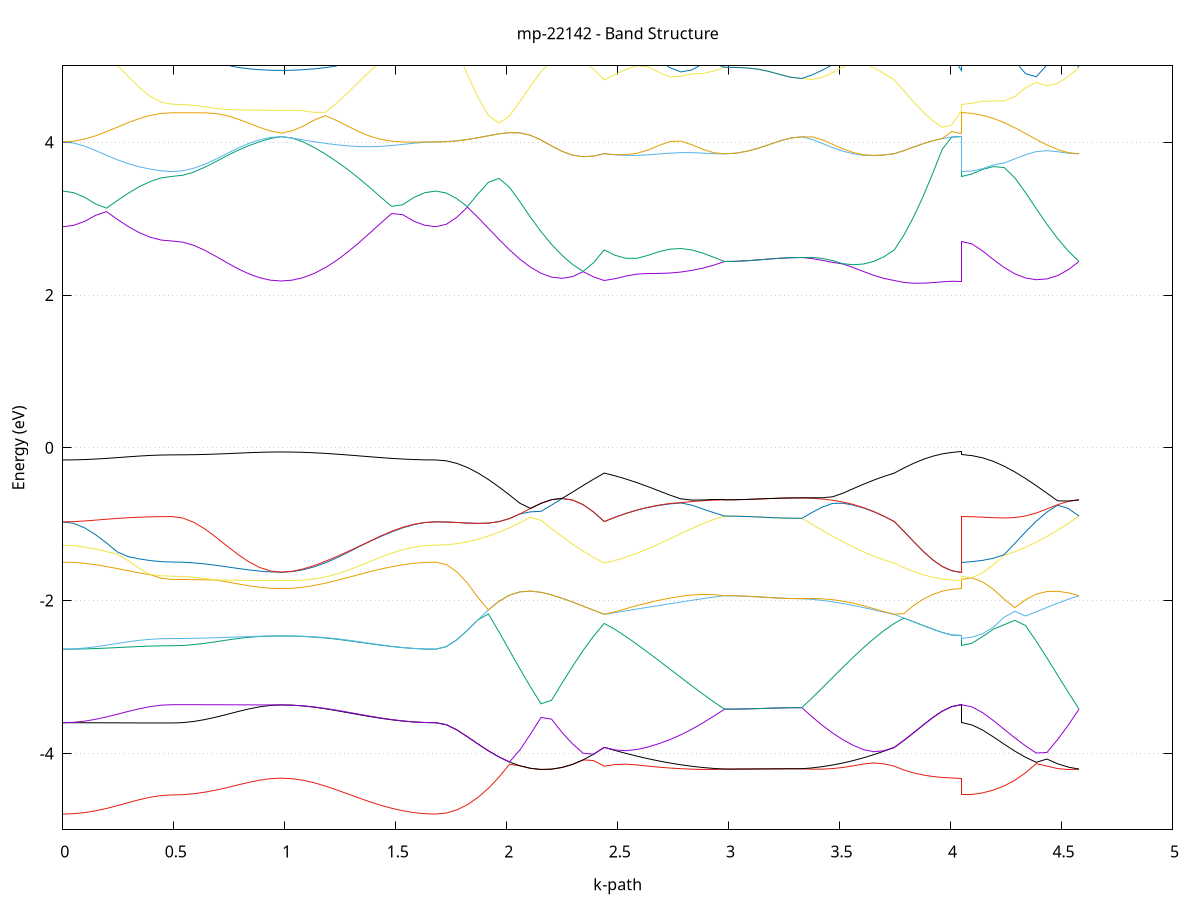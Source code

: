 set title 'mp-22142 - Band Structure'
set xlabel 'k-path'
set ylabel 'Energy (eV)'
set grid y
set yrange [-5:5]
set terminal png size 800,600
set output 'mp-22142_bands_gnuplot.png'
plot '-' using 1:2 with lines notitle, '-' using 1:2 with lines notitle, '-' using 1:2 with lines notitle, '-' using 1:2 with lines notitle, '-' using 1:2 with lines notitle, '-' using 1:2 with lines notitle, '-' using 1:2 with lines notitle, '-' using 1:2 with lines notitle, '-' using 1:2 with lines notitle, '-' using 1:2 with lines notitle, '-' using 1:2 with lines notitle, '-' using 1:2 with lines notitle, '-' using 1:2 with lines notitle, '-' using 1:2 with lines notitle, '-' using 1:2 with lines notitle, '-' using 1:2 with lines notitle, '-' using 1:2 with lines notitle, '-' using 1:2 with lines notitle, '-' using 1:2 with lines notitle, '-' using 1:2 with lines notitle, '-' using 1:2 with lines notitle, '-' using 1:2 with lines notitle, '-' using 1:2 with lines notitle, '-' using 1:2 with lines notitle, '-' using 1:2 with lines notitle, '-' using 1:2 with lines notitle, '-' using 1:2 with lines notitle, '-' using 1:2 with lines notitle, '-' using 1:2 with lines notitle, '-' using 1:2 with lines notitle, '-' using 1:2 with lines notitle, '-' using 1:2 with lines notitle, '-' using 1:2 with lines notitle, '-' using 1:2 with lines notitle, '-' using 1:2 with lines notitle, '-' using 1:2 with lines notitle, '-' using 1:2 with lines notitle, '-' using 1:2 with lines notitle, '-' using 1:2 with lines notitle, '-' using 1:2 with lines notitle, '-' using 1:2 with lines notitle, '-' using 1:2 with lines notitle, '-' using 1:2 with lines notitle, '-' using 1:2 with lines notitle, '-' using 1:2 with lines notitle, '-' using 1:2 with lines notitle, '-' using 1:2 with lines notitle, '-' using 1:2 with lines notitle
0.000000 -14.132360
0.049225 -14.131560
0.098449 -14.129260
0.147674 -14.125660
0.196898 -14.121060
0.246123 -14.115960
0.295348 -14.110860
0.344572 -14.106160
0.393797 -14.102460
0.443021 -14.100060
0.492246 -14.099160
0.492246 -14.099160
0.541471 -14.098360
0.590695 -14.096060
0.639920 -14.092360
0.689144 -14.087660
0.738369 -14.082360
0.787594 -14.077060
0.836818 -14.072260
0.886043 -14.068360
0.935268 -14.065860
0.984492 -14.065060
0.984492 -14.065060
1.034216 -14.065860
1.083941 -14.068460
1.133665 -14.072660
1.183390 -14.078160
1.233114 -14.084660
1.282838 -14.091960
1.332563 -14.099460
1.382287 -14.106860
1.432011 -14.113860
1.481736 -14.120160
1.531460 -14.125260
1.581184 -14.129160
1.630909 -14.131560
1.680633 -14.132360
1.680633 -14.132360
1.728059 -14.126560
1.775485 -14.109160
1.822911 -14.080360
1.870337 -14.040360
1.917762 -13.989360
1.965188 -13.927660
2.012614 -13.855860
2.060040 -13.774460
2.107466 -13.684260
2.154892 -13.586060
2.202317 -13.480960
2.249743 -13.506760
2.297169 -13.602360
2.344595 -13.691160
2.392021 -13.771960
2.439447 -13.844160
2.439447 -13.844160
2.488780 -13.814260
2.538113 -13.783760
2.587445 -13.752360
2.636778 -13.719860
2.686111 -13.685960
2.735444 -13.650360
2.784777 -13.612960
2.834110 -13.573460
2.883443 -13.531860
2.932776 -13.488260
2.982109 -13.442760
2.982109 -13.442760
3.031834 -13.442760
3.081558 -13.442760
3.131282 -13.442760
3.181007 -13.442860
3.230731 -13.442860
3.280455 -13.442860
3.330180 -13.442860
3.330180 -13.442860
3.376439 -13.495360
3.422697 -13.545960
3.468956 -13.594360
3.515215 -13.640760
3.561474 -13.685160
3.607732 -13.727660
3.653991 -13.768260
3.700250 -13.807160
3.746509 -13.844160
3.746509 -13.844160
3.789647 -13.901660
3.832786 -13.950860
3.875924 -13.991660
3.919063 -14.023560
3.962201 -14.046560
4.005339 -14.060360
4.048478 -14.065060
4.048478 -14.099160
4.096695 -14.093360
4.144913 -14.075660
4.193130 -14.046460
4.241347 -14.005860
4.289565 -13.954160
4.337782 -13.891760
4.386000 -13.819260
4.434217 -13.737160
4.482434 -13.646260
4.530652 -13.547760
4.578869 -13.442760
e
0.000000 -12.531660
0.049225 -12.531260
0.098449 -12.530160
0.147674 -12.528160
0.196898 -12.525460
0.246123 -12.522160
0.295348 -12.518560
0.344572 -12.514860
0.393797 -12.511560
0.443021 -12.509360
0.492246 -12.508460
0.492246 -12.508460
0.541471 -12.508160
0.590695 -12.507060
0.639920 -12.505260
0.689144 -12.502760
0.738369 -12.499760
0.787594 -12.496360
0.836818 -12.492860
0.886043 -12.489760
0.935268 -12.487560
0.984492 -12.486760
0.984492 -12.486760
1.034216 -12.487560
1.083941 -12.489960
1.133665 -12.493560
1.183390 -12.497960
1.233114 -12.502960
1.282838 -12.508060
1.332563 -12.513060
1.382287 -12.517760
1.432011 -12.521860
1.481736 -12.525360
1.531460 -12.528060
1.581184 -12.530060
1.630909 -12.531260
1.680633 -12.531660
1.680633 -12.531660
1.728059 -12.542760
1.775485 -12.575160
1.822911 -12.627460
1.870337 -12.696860
1.917762 -12.780360
1.965188 -12.874760
2.012614 -12.976760
2.060040 -13.083360
2.107466 -13.191860
2.154892 -13.299860
2.202317 -13.405460
2.249743 -13.370260
2.297169 -13.255660
2.344595 -13.138960
2.392021 -13.022660
2.439447 -12.909360
2.439447 -12.909360
2.488780 -12.958360
2.538113 -13.008060
2.587445 -13.058060
2.636778 -13.107860
2.686111 -13.157360
2.735444 -13.206160
2.784777 -13.254460
2.834110 -13.302060
2.883443 -13.349260
2.932776 -13.396160
2.982109 -13.442660
2.982109 -13.442660
3.031834 -13.442660
3.081558 -13.442660
3.131282 -13.442660
3.181007 -13.442760
3.230731 -13.442760
3.280455 -13.442760
3.330180 -13.442760
3.330180 -13.442760
3.376439 -13.388260
3.422697 -13.331860
3.468956 -13.273660
3.515215 -13.214060
3.561474 -13.153460
3.607732 -13.092060
3.653991 -13.030560
3.700250 -12.969360
3.746509 -12.909360
3.746509 -12.909360
3.789647 -12.811560
3.832786 -12.721660
3.875924 -12.642460
3.919063 -12.576860
3.962201 -12.527660
4.005339 -12.497160
4.048478 -12.486760
4.048478 -12.508460
4.096695 -12.520660
4.144913 -12.556360
4.193130 -12.613660
4.241347 -12.689460
4.289565 -12.780060
4.337782 -12.881760
4.386000 -12.990960
4.434217 -13.104360
4.482434 -13.219060
4.530652 -13.332560
4.578869 -13.442660
e
0.000000 -12.129960
0.049225 -12.132360
0.098449 -12.139660
0.147674 -12.151060
0.196898 -12.165560
0.246123 -12.182060
0.295348 -12.198860
0.344572 -12.214460
0.393797 -12.227160
0.443021 -12.235460
0.492246 -12.238360
0.492246 -12.238360
0.541471 -12.238360
0.590695 -12.238360
0.639920 -12.238260
0.689144 -12.238060
0.738369 -12.237960
0.787594 -12.237760
0.836818 -12.237660
0.886043 -12.237560
0.935268 -12.237460
0.984492 -12.237460
0.984492 -12.237460
1.034216 -12.236160
1.083941 -12.232060
1.133665 -12.225560
1.183390 -12.216960
1.233114 -12.206660
1.282838 -12.195260
1.332563 -12.183260
1.382287 -12.171260
1.432011 -12.159960
1.481736 -12.149860
1.531460 -12.141460
1.581184 -12.135160
1.630909 -12.131260
1.680633 -12.129960
1.680633 -12.129960
1.728059 -12.130260
1.775485 -12.131060
1.822911 -12.132560
1.870337 -12.134660
1.917762 -12.137560
1.965188 -12.141060
2.012614 -12.145460
2.060040 -12.150560
2.107466 -12.156460
2.154892 -12.163060
2.202317 -12.170360
2.249743 -12.178160
2.297169 -12.186160
2.344595 -12.194460
2.392021 -12.202560
2.439447 -12.210260
2.439447 -12.210260
2.488780 -12.206960
2.538113 -12.203560
2.587445 -12.200060
2.636778 -12.196560
2.686111 -12.193060
2.735444 -12.189460
2.784777 -12.185960
2.834110 -12.182360
2.883443 -12.178860
2.932776 -12.175360
2.982109 -12.171960
2.982109 -12.171960
3.031834 -12.171960
3.081558 -12.171860
3.131282 -12.171860
3.181007 -12.171760
3.230731 -12.171660
3.280455 -12.171660
3.330180 -12.171660
3.330180 -12.171660
3.376439 -12.172460
3.422697 -12.174760
3.468956 -12.178460
3.515215 -12.183160
3.561474 -12.188660
3.607732 -12.194560
3.653991 -12.200360
3.700250 -12.205760
3.746509 -12.210260
3.746509 -12.210260
3.789647 -12.216860
3.832786 -12.222760
3.875924 -12.227860
3.919063 -12.231960
3.962201 -12.235060
4.005339 -12.236860
4.048478 -12.237460
4.048478 -12.238360
4.096695 -12.237660
4.144913 -12.235260
4.193130 -12.231460
4.241347 -12.226360
4.289565 -12.220160
4.337782 -12.212960
4.386000 -12.205060
4.434217 -12.196860
4.482434 -12.188360
4.530652 -12.179960
4.578869 -12.171960
e
0.000000 -12.129960
0.049225 -12.129960
0.098449 -12.129860
0.147674 -12.129860
0.196898 -12.129760
0.246123 -12.129660
0.295348 -12.129560
0.344572 -12.129560
0.393797 -12.129460
0.443021 -12.129460
0.492246 -12.129360
0.492246 -12.129360
0.541471 -12.131860
0.590695 -12.139060
0.639920 -12.150460
0.689144 -12.164860
0.738369 -12.181260
0.787594 -12.198060
0.836818 -12.213560
0.886043 -12.226260
0.935268 -12.234560
0.984492 -12.237460
0.984492 -12.237460
1.034216 -12.235860
1.083941 -12.231260
1.133665 -12.223960
1.183390 -12.214660
1.233114 -12.203760
1.282838 -12.192060
1.332563 -12.180060
1.382287 -12.168460
1.432011 -12.157760
1.481736 -12.148260
1.531460 -12.140460
1.581184 -12.134660
1.630909 -12.131160
1.680633 -12.129960
1.680633 -12.129960
1.728059 -12.130160
1.775485 -12.131060
1.822911 -12.132560
1.870337 -12.134660
1.917762 -12.137460
1.965188 -12.141060
2.012614 -12.145460
2.060040 -12.150560
2.107466 -12.156460
2.154892 -12.163060
2.202317 -12.170360
2.249743 -12.178060
2.297169 -12.186160
2.344595 -12.194360
2.392021 -12.202560
2.439447 -12.210260
2.439447 -12.210260
2.488780 -12.205660
2.538113 -12.198860
2.587445 -12.190960
2.636778 -12.182960
2.686111 -12.175860
2.735444 -12.170260
2.784777 -12.166760
2.834110 -12.165560
2.883443 -12.166360
2.932776 -12.168660
2.982109 -12.171960
2.982109 -12.171960
3.031834 -12.171960
3.081558 -12.171860
3.131282 -12.171760
3.181007 -12.171760
3.230731 -12.171660
3.280455 -12.171660
3.330180 -12.171660
3.330180 -12.171660
3.376439 -12.172360
3.422697 -12.174560
3.468956 -12.178160
3.515215 -12.182860
3.561474 -12.188460
3.607732 -12.194360
3.653991 -12.200260
3.700250 -12.205660
3.746509 -12.210260
3.746509 -12.210260
3.789647 -12.216860
3.832786 -12.222760
3.875924 -12.227860
3.919063 -12.231960
3.962201 -12.234960
4.005339 -12.236860
4.048478 -12.237460
4.048478 -12.129360
4.096695 -12.129660
4.144913 -12.130660
4.193130 -12.132160
4.241347 -12.134460
4.289565 -12.137460
4.337782 -12.141260
4.386000 -12.145760
4.434217 -12.151160
4.482434 -12.157460
4.530652 -12.164360
4.578869 -12.171960
e
0.000000 -7.539460
0.049225 -7.540160
0.098449 -7.542160
0.147674 -7.545360
0.196898 -7.549260
0.246123 -7.553560
0.295348 -7.557860
0.344572 -7.561760
0.393797 -7.564760
0.443021 -7.566760
0.492246 -7.567460
0.492246 -7.567460
0.541471 -7.568160
0.590695 -7.570160
0.639920 -7.573260
0.689144 -7.577060
0.738369 -7.581360
0.787594 -7.585660
0.836818 -7.589460
0.886043 -7.592460
0.935268 -7.594360
0.984492 -7.595060
0.984492 -7.595060
1.034216 -7.594360
1.083941 -7.592360
1.133665 -7.589160
1.183390 -7.584760
1.233114 -7.579560
1.282838 -7.573760
1.332563 -7.567660
1.382287 -7.561360
1.432011 -7.555460
1.481736 -7.550160
1.531460 -7.545660
1.581184 -7.542260
1.630909 -7.540160
1.680633 -7.539460
1.680633 -7.539460
1.728059 -7.527560
1.775485 -7.492560
1.822911 -7.436660
1.870337 -7.362860
1.917762 -7.274960
1.965188 -7.176760
2.012614 -7.071760
2.060040 -6.963160
2.107466 -6.853460
2.154892 -6.744660
2.202317 -6.638260
2.249743 -6.535660
2.297169 -6.613860
2.344595 -6.739960
2.392021 -6.877760
2.439447 -7.020760
2.439447 -7.020760
2.488780 -6.959260
2.538113 -6.901360
2.587445 -6.848360
2.636778 -6.800760
2.686111 -6.758260
2.735444 -6.719760
2.784777 -6.683360
2.834110 -6.646960
2.883443 -6.609060
2.932776 -6.568960
2.982109 -6.526760
2.982109 -6.526760
3.031834 -6.526860
3.081558 -6.527260
3.131282 -6.527860
3.181007 -6.528460
3.230731 -6.529060
3.280455 -6.529460
3.330180 -6.529660
3.330180 -6.529660
3.376439 -6.564060
3.422697 -6.601160
3.468956 -6.642660
3.515215 -6.690060
3.561474 -6.744160
3.607732 -6.805160
3.653991 -6.872560
3.700250 -6.945060
3.746509 -7.020760
3.746509 -7.020760
3.789647 -7.149460
3.832786 -7.270760
3.875924 -7.379360
3.919063 -7.469960
3.962201 -7.538260
4.005339 -7.580660
4.048478 -7.595060
4.048478 -7.567460
4.096695 -7.552360
4.144913 -7.508260
4.193130 -7.437860
4.241347 -7.345760
4.289565 -7.237160
4.337782 -7.117660
4.386000 -6.992960
4.434217 -6.867860
4.482434 -6.746560
4.530652 -6.632060
4.578869 -6.526760
e
0.000000 -6.182960
0.049225 -6.180060
0.098449 -6.171860
0.147674 -6.159260
0.196898 -6.143660
0.246123 -6.126760
0.295348 -6.110360
0.344572 -6.095860
0.393797 -6.084560
0.443021 -6.077460
0.492246 -6.075060
0.492246 -6.075060
0.541471 -6.071460
0.590695 -6.061060
0.639920 -6.044960
0.689144 -6.024960
0.738369 -6.003060
0.787594 -5.981460
0.836818 -5.962360
0.886043 -5.947360
0.935268 -5.937760
0.984492 -5.934560
0.984492 -5.934560
1.034216 -5.937860
1.083941 -5.947660
1.133665 -5.963360
1.183390 -5.983960
1.233114 -6.008360
1.282838 -6.035160
1.332563 -6.062960
1.382287 -6.090260
1.432011 -6.115860
1.481736 -6.138660
1.531460 -6.157360
1.581184 -6.171360
1.630909 -6.180060
1.680633 -6.182960
1.680633 -6.182960
1.728059 -6.182960
1.775485 -6.183260
1.822911 -6.184360
1.870337 -6.187160
1.917762 -6.192960
1.965188 -6.203360
2.012614 -6.220660
2.060040 -6.247460
2.107466 -6.286460
2.154892 -6.340760
2.202317 -6.412760
2.249743 -6.503960
2.297169 -6.437760
2.344595 -6.345660
2.392021 -6.260360
2.439447 -6.182860
2.439447 -6.182860
2.488780 -6.215960
2.538113 -6.249860
2.587445 -6.282960
2.636778 -6.314060
2.686111 -6.342560
2.735444 -6.368960
2.784777 -6.394760
2.834110 -6.421660
2.883443 -6.451760
2.932776 -6.486460
2.982109 -6.526660
2.982109 -6.526660
3.031834 -6.526760
3.081558 -6.527160
3.131282 -6.527760
3.181007 -6.528360
3.230731 -6.528960
3.280455 -6.529360
3.330180 -6.529560
3.330180 -6.529560
3.376439 -6.496060
3.422697 -6.462160
3.468956 -6.426760
3.515215 -6.389160
3.561474 -6.349460
3.607732 -6.307960
3.653991 -6.265560
3.700250 -6.223460
3.746509 -6.182860
3.746509 -6.182860
3.789647 -6.120060
3.832786 -6.065160
3.875924 -6.019160
3.919063 -5.982560
3.962201 -5.956060
4.005339 -5.939960
4.048478 -5.934560
4.048478 -6.075060
4.096695 -6.076860
4.144913 -6.082860
4.193130 -6.093960
4.241347 -6.111560
4.289565 -6.137260
4.337782 -6.172860
4.386000 -6.219560
4.434217 -6.278160
4.482434 -6.348960
4.530652 -6.431960
4.578869 -6.526660
e
0.000000 -4.794460
0.049225 -4.789660
0.098449 -4.775260
0.147674 -4.751960
0.196898 -4.720960
0.246123 -4.684160
0.295348 -4.644560
0.344572 -4.606160
0.393797 -4.573660
0.443021 -4.551760
0.492246 -4.544060
0.492246 -4.544060
0.541471 -4.539960
0.590695 -4.527760
0.639920 -4.507860
0.689144 -4.481160
0.738369 -4.449260
0.787594 -4.414360
0.836818 -4.380260
0.886043 -4.350960
0.935268 -4.331160
0.984492 -4.324060
0.984492 -4.324060
1.034216 -4.331360
1.083941 -4.352460
1.133665 -4.385660
1.183390 -4.428160
1.233114 -4.477060
1.282838 -4.529160
1.332563 -4.581660
1.382287 -4.632060
1.432011 -4.678160
1.481736 -4.718260
1.531460 -4.750760
1.581184 -4.774860
1.630909 -4.789560
1.680633 -4.794460
1.680633 -4.794460
1.728059 -4.780860
1.775485 -4.740160
1.822911 -4.672360
1.870337 -4.577760
1.917762 -4.457060
1.965188 -4.311460
2.012614 -4.142660
2.060040 -4.162760
2.107466 -4.195660
2.154892 -4.210360
2.202317 -4.206460
2.249743 -4.183960
2.297169 -4.143260
2.344595 -4.084960
2.392021 -4.093960
2.439447 -4.167360
2.439447 -4.167360
2.488780 -4.145660
2.538113 -4.140860
2.587445 -4.151360
2.636778 -4.166760
2.686111 -4.180560
2.735444 -4.191660
2.784777 -4.200260
2.834110 -4.206560
2.883443 -4.210260
2.932776 -4.210060
2.982109 -4.205560
2.982109 -4.205560
3.031834 -4.205260
3.081558 -4.204660
3.131282 -4.203860
3.181007 -4.202860
3.230731 -4.201960
3.280455 -4.201360
3.330180 -4.201160
3.330180 -4.201160
3.376439 -4.206760
3.422697 -4.206160
3.468956 -4.198660
3.515215 -4.184060
3.561474 -4.162960
3.607732 -4.139160
3.653991 -4.125060
3.700250 -4.137160
3.746509 -4.167360
3.746509 -4.167360
3.789647 -4.217760
3.832786 -4.255360
3.875924 -4.282760
3.919063 -4.301960
3.962201 -4.314660
4.005339 -4.321760
4.048478 -4.324060
4.048478 -4.544060
4.096695 -4.537360
4.144913 -4.516560
4.193130 -4.480260
4.241347 -4.426260
4.289565 -4.351860
4.337782 -4.254960
4.386000 -4.133860
4.434217 -4.166760
4.482434 -4.198560
4.530652 -4.211660
4.578869 -4.205560
e
0.000000 -3.598560
0.049225 -3.598660
0.098449 -3.598860
0.147674 -3.599260
0.196898 -3.599860
0.246123 -3.600360
0.295348 -3.600960
0.344572 -3.601460
0.393797 -3.601860
0.443021 -3.602160
0.492246 -3.602260
0.492246 -3.602260
0.541471 -3.597060
0.590695 -3.581760
0.639920 -3.557560
0.689144 -3.526360
0.738369 -3.490660
0.787594 -3.453660
0.836818 -3.419060
0.886043 -3.390660
0.935268 -3.371960
0.984492 -3.365460
0.984492 -3.365460
1.034216 -3.368960
1.083941 -3.379260
1.133665 -3.395360
1.183390 -3.416260
1.233114 -3.440360
1.282838 -3.466160
1.332563 -3.492260
1.382287 -3.517360
1.432011 -3.540360
1.481736 -3.560360
1.531460 -3.576660
1.581184 -3.588660
1.630909 -3.596060
1.680633 -3.598560
1.680633 -3.598560
1.728059 -3.624660
1.775485 -3.692360
1.822911 -3.781460
1.870337 -3.876060
1.917762 -3.966260
1.965188 -4.046260
2.012614 -4.112460
2.060040 -4.162760
2.107466 -4.195660
2.154892 -4.210360
2.202317 -4.206460
2.249743 -4.183960
2.297169 -4.143260
2.344595 -4.084960
2.392021 -4.010460
2.439447 -3.921460
2.439447 -3.921460
2.488780 -3.962160
2.538113 -4.000660
2.587445 -4.036460
2.636778 -4.069460
2.686111 -4.099360
2.735444 -4.125960
2.784777 -4.149160
2.834110 -4.168660
2.883443 -4.184660
2.932776 -4.196860
2.982109 -4.205460
2.982109 -4.205460
3.031834 -4.205260
3.081558 -4.204660
3.131282 -4.203760
3.181007 -4.202860
3.230731 -4.201960
3.280455 -4.201360
3.330180 -4.201160
3.330180 -4.201160
3.376439 -4.189960
3.422697 -4.173560
3.468956 -4.152060
3.515215 -4.125660
3.561474 -4.094260
3.607732 -4.057860
3.653991 -4.016660
3.700250 -3.970960
3.746509 -3.921460
3.746509 -3.921460
3.789647 -3.830060
3.832786 -3.731760
3.875924 -3.630560
3.919063 -3.532860
3.962201 -3.447660
4.005339 -3.387460
4.048478 -3.365460
4.048478 -3.602260
4.096695 -3.628060
4.144913 -3.695460
4.193130 -3.784660
4.241347 -3.879660
4.289565 -3.970360
4.337782 -4.050760
4.386000 -4.116960
4.434217 -4.074060
4.482434 -4.136160
4.530652 -4.180160
4.578869 -4.205460
e
0.000000 -3.598560
0.049225 -3.593360
0.098449 -3.578060
0.147674 -3.553960
0.196898 -3.522760
0.246123 -3.487160
0.295348 -3.450260
0.344572 -3.415860
0.393797 -3.387660
0.443021 -3.369060
0.492246 -3.362560
0.492246 -3.362560
0.541471 -3.362660
0.590695 -3.362860
0.639920 -3.363160
0.689144 -3.363560
0.738369 -3.363960
0.787594 -3.364460
0.836818 -3.364860
0.886043 -3.365160
0.935268 -3.365360
0.984492 -3.365460
0.984492 -3.365460
1.034216 -3.368560
1.083941 -3.377660
1.133665 -3.392260
1.183390 -3.411560
1.233114 -3.434360
1.282838 -3.459460
1.332563 -3.485560
1.382287 -3.511260
1.432011 -3.535360
1.481736 -3.556760
1.531460 -3.574460
1.581184 -3.587660
1.630909 -3.595760
1.680633 -3.598560
1.680633 -3.598560
1.728059 -3.624660
1.775485 -3.692360
1.822911 -3.781460
1.870337 -3.876060
1.917762 -3.966260
1.965188 -4.046160
2.012614 -4.112460
2.060040 -3.953460
2.107466 -3.747460
2.154892 -3.529260
2.202317 -3.551860
2.249743 -3.727760
2.297169 -3.876560
2.344595 -3.997960
2.392021 -4.010460
2.439447 -3.921460
2.439447 -3.921460
2.488780 -3.955060
2.538113 -3.964660
2.587445 -3.948760
2.636778 -3.916160
2.686111 -3.872760
2.735444 -3.819660
2.784777 -3.756760
2.834110 -3.683860
2.883443 -3.601860
2.932776 -3.513260
2.982109 -3.421260
2.982109 -3.421260
3.031834 -3.420360
3.081558 -3.417560
3.131282 -3.413660
3.181007 -3.409260
3.230731 -3.405160
3.280455 -3.402360
3.330180 -3.401360
3.330180 -3.401360
3.376439 -3.522260
3.422697 -3.633660
3.468956 -3.733860
3.515215 -3.821260
3.561474 -3.894660
3.607732 -3.950660
3.653991 -3.978460
3.700250 -3.964560
3.746509 -3.921460
3.746509 -3.921460
3.789647 -3.830060
3.832786 -3.731760
3.875924 -3.630560
3.919063 -3.532860
3.962201 -3.447660
4.005339 -3.387460
4.048478 -3.365460
4.048478 -3.362560
4.096695 -3.391460
4.144913 -3.467560
4.193130 -3.570760
4.241347 -3.684160
4.289565 -3.796860
4.337782 -3.902060
4.386000 -3.995360
4.434217 -3.988160
4.482434 -3.818960
4.530652 -3.628660
4.578869 -3.421260
e
0.000000 -2.635960
0.049225 -2.634860
0.098449 -2.632060
0.147674 -2.627560
0.196898 -2.621660
0.246123 -2.614860
0.295348 -2.607760
0.344572 -2.601060
0.393797 -2.595560
0.443021 -2.591960
0.492246 -2.590760
0.492246 -2.590760
0.541471 -2.586960
0.590695 -2.576060
0.639920 -2.559260
0.689144 -2.538760
0.738369 -2.516860
0.787594 -2.496660
0.836818 -2.480560
0.886043 -2.469860
0.935268 -2.464360
0.984492 -2.462860
0.984492 -2.462860
1.034216 -2.464360
1.083941 -2.469260
1.133665 -2.477660
1.183390 -2.489660
1.233114 -2.505260
1.282838 -2.523460
1.332563 -2.543360
1.382287 -2.563660
1.432011 -2.583260
1.481736 -2.600860
1.531460 -2.615560
1.581184 -2.626660
1.630909 -2.633560
1.680633 -2.635960
1.680633 -2.635960
1.728059 -2.602160
1.775485 -2.512060
1.822911 -2.388660
1.870337 -2.252660
1.917762 -2.174060
1.965188 -2.408960
2.012614 -2.652260
2.060040 -2.895360
2.107466 -3.130660
2.154892 -3.351460
2.202317 -3.304360
2.249743 -3.078660
2.297169 -2.859060
2.344595 -2.652060
2.392021 -2.463660
2.439447 -2.298560
2.439447 -2.298560
2.488780 -2.378560
2.538113 -2.472360
2.587445 -2.573260
2.636778 -2.678560
2.686111 -2.786660
2.735444 -2.896360
2.784777 -3.006560
2.834110 -3.115760
2.883443 -3.222560
2.932776 -3.325060
2.982109 -3.421260
2.982109 -3.421260
3.031834 -3.420260
3.081558 -3.417560
3.131282 -3.413660
3.181007 -3.409160
3.230731 -3.405160
3.280455 -3.402360
3.330180 -3.401360
3.330180 -3.401360
3.376439 -3.273260
3.422697 -3.140560
3.468956 -3.005960
3.515215 -2.872060
3.561474 -2.741460
3.607732 -2.616460
3.653991 -2.499060
3.700250 -2.391560
3.746509 -2.298560
3.746509 -2.298560
3.789647 -2.228260
3.832786 -2.276560
3.875924 -2.324760
3.919063 -2.372560
3.962201 -2.416760
4.005339 -2.450060
4.048478 -2.462860
4.048478 -2.590760
4.096695 -2.557560
4.144913 -2.469260
4.193130 -2.374460
4.241347 -2.315660
4.289565 -2.258160
4.337782 -2.325760
4.386000 -2.531060
4.434217 -2.750060
4.482434 -2.975760
4.530652 -3.201660
4.578869 -3.421260
e
0.000000 -2.635860
0.049225 -2.632160
0.098449 -2.621160
0.147674 -2.604160
0.196898 -2.583060
0.246123 -2.560160
0.295348 -2.538160
0.344572 -2.519760
0.393797 -2.506560
0.443021 -2.499060
0.492246 -2.496660
0.492246 -2.496660
0.541471 -2.495960
0.590695 -2.493860
0.639920 -2.490560
0.689144 -2.486160
0.738369 -2.481060
0.787594 -2.475760
0.836818 -2.470760
0.886043 -2.466560
0.935268 -2.463860
0.984492 -2.462760
0.984492 -2.462760
1.034216 -2.463860
1.083941 -2.467260
1.133665 -2.473860
1.183390 -2.484360
1.233114 -2.498860
1.282838 -2.516760
1.332563 -2.537060
1.382287 -2.558260
1.432011 -2.578960
1.481736 -2.597860
1.531460 -2.613860
1.581184 -2.625860
1.630909 -2.633360
1.680633 -2.635860
1.680633 -2.635860
1.728059 -2.602060
1.775485 -2.511960
1.822911 -2.388560
1.870337 -2.252560
1.917762 -2.121160
1.965188 -2.009160
2.012614 -1.928760
2.060040 -1.885260
2.107466 -1.875560
2.154892 -1.891660
2.202317 -1.925060
2.249743 -1.969160
2.297169 -2.019160
2.344595 -2.072160
2.392021 -2.126060
2.439447 -2.179760
2.439447 -2.179760
2.488780 -2.156360
2.538113 -2.133160
2.587445 -2.110060
2.636778 -2.086960
2.686111 -2.063860
2.735444 -2.040960
2.784777 -2.018360
2.834110 -1.996260
2.883443 -1.974860
2.932776 -1.954360
2.982109 -1.935260
2.982109 -1.935260
3.031834 -1.937160
3.081558 -1.942660
3.131282 -1.950560
3.181007 -1.959360
3.230731 -1.967360
3.280455 -1.972860
3.330180 -1.974860
3.330180 -1.974860
3.376439 -1.983560
3.422697 -1.997460
3.468956 -2.015860
3.515215 -2.037960
3.561474 -2.063260
3.607732 -2.091060
3.653991 -2.120360
3.700250 -2.150360
3.746509 -2.179760
3.746509 -2.179760
3.789647 -2.228160
3.832786 -2.276460
3.875924 -2.324760
3.919063 -2.372460
3.962201 -2.416660
4.005339 -2.449960
4.048478 -2.462760
4.048478 -2.496660
4.096695 -2.478160
4.144913 -2.431860
4.193130 -2.348560
4.241347 -2.216660
4.289565 -2.140360
4.337782 -2.201760
4.386000 -2.145560
4.434217 -2.089460
4.482434 -2.034460
4.530652 -1.982060
4.578869 -1.935260
e
0.000000 -1.496360
0.049225 -1.500160
0.098449 -1.511560
0.147674 -1.529660
0.196898 -1.553460
0.246123 -1.580960
0.295348 -1.609860
0.344572 -1.637260
0.393797 -1.660060
0.443021 -1.706860
0.492246 -1.723660
0.492246 -1.723660
0.541471 -1.724160
0.590695 -1.725460
0.639920 -1.727460
0.689144 -1.730360
0.738369 -1.754560
0.787594 -1.780260
0.836818 -1.804660
0.886043 -1.825060
0.935268 -1.838660
0.984492 -1.843460
0.984492 -1.843460
1.034216 -1.838560
1.083941 -1.824160
1.133665 -1.801360
1.183390 -1.771560
1.233114 -1.736860
1.282838 -1.699160
1.332563 -1.660360
1.382287 -1.622560
1.432011 -1.587360
1.481736 -1.556460
1.531460 -1.530960
1.581184 -1.511960
1.630909 -1.500260
1.680633 -1.496360
1.680633 -1.496360
1.728059 -1.528760
1.775485 -1.622760
1.822911 -1.769460
1.870337 -1.957260
1.917762 -2.121060
1.965188 -2.009060
2.012614 -1.928660
2.060040 -1.885160
2.107466 -1.875560
2.154892 -1.891660
2.202317 -1.925060
2.249743 -1.969060
2.297169 -2.019160
2.344595 -2.072060
2.392021 -2.125960
2.439447 -2.179660
2.439447 -2.179660
2.488780 -2.145760
2.538113 -2.104760
2.587445 -2.064760
2.636778 -2.028160
2.686111 -1.995360
2.735444 -1.966860
2.784777 -1.943360
2.834110 -1.926560
2.883443 -1.918760
2.932776 -1.921660
2.982109 -1.935160
2.982109 -1.935160
3.031834 -1.937160
3.081558 -1.942560
3.131282 -1.950460
3.181007 -1.959360
3.230731 -1.967260
3.280455 -1.972860
3.330180 -1.974860
3.330180 -1.974860
3.376439 -1.972160
3.422697 -1.976360
3.468956 -1.987960
3.515215 -2.007360
3.561474 -2.034160
3.607732 -2.067260
3.653991 -2.104960
3.700250 -2.144360
3.746509 -2.179660
3.746509 -2.179660
3.789647 -2.171060
3.832786 -2.065860
3.875924 -1.982660
3.919063 -1.920260
3.962201 -1.877060
4.005339 -1.851760
4.048478 -1.843460
4.048478 -1.723660
4.096695 -1.701060
4.144913 -1.757460
4.193130 -1.852060
4.241347 -1.980860
4.289565 -2.091360
4.337782 -1.987660
4.386000 -1.916360
4.434217 -1.881060
4.482434 -1.877660
4.530652 -1.898360
4.578869 -1.935160
e
0.000000 -1.273560
0.049225 -1.280160
0.098449 -1.298760
0.147674 -1.326060
0.196898 -1.358460
0.246123 -1.392560
0.295348 -1.477860
0.344572 -1.578960
0.393797 -1.657360
0.443021 -1.675160
0.492246 -1.680460
0.492246 -1.680460
0.541471 -1.683760
0.590695 -1.693660
0.639920 -1.709460
0.689144 -1.729860
0.738369 -1.732060
0.787594 -1.733960
0.836818 -1.735260
0.886043 -1.735860
0.935268 -1.736060
0.984492 -1.736060
0.984492 -1.736060
1.034216 -1.735660
1.083941 -1.731060
1.133665 -1.716960
1.183390 -1.690960
1.233114 -1.652960
1.282838 -1.604760
1.332563 -1.549160
1.382287 -1.490060
1.432011 -1.431860
1.481736 -1.378660
1.531460 -1.334160
1.581184 -1.300860
1.630909 -1.280460
1.680633 -1.273560
1.680633 -1.273560
1.728059 -1.268660
1.775485 -1.254260
1.822911 -1.230260
1.870337 -1.197060
1.917762 -1.154960
1.965188 -1.104460
2.012614 -1.046060
2.060040 -0.980360
2.107466 -0.908360
2.154892 -0.949460
2.202317 -1.058060
2.249743 -1.162360
2.297169 -1.260760
2.344595 -1.351960
2.392021 -1.435060
2.439447 -1.509260
2.439447 -1.509260
2.488780 -1.474460
2.538113 -1.430960
2.587445 -1.379560
2.636778 -1.321260
2.686111 -1.257660
2.735444 -1.190760
2.784777 -1.122860
2.834110 -1.056560
2.883443 -0.994560
2.932776 -0.939460
2.982109 -0.892960
2.982109 -0.892960
3.031834 -0.894660
3.081558 -0.899160
3.131282 -0.905360
3.181007 -0.911960
3.230731 -0.917560
3.280455 -0.921360
3.330180 -0.922760
3.330180 -0.922760
3.376439 -1.001860
3.422697 -1.080660
3.468956 -1.157460
3.515215 -1.230860
3.561474 -1.299660
3.607732 -1.362760
3.653991 -1.419160
3.700250 -1.468060
3.746509 -1.509260
3.746509 -1.509260
3.789647 -1.568260
3.832786 -1.618860
3.875924 -1.660760
3.919063 -1.693560
3.962201 -1.717060
4.005339 -1.731260
4.048478 -1.736060
4.048478 -1.680460
4.096695 -1.699760
4.144913 -1.634960
4.193130 -1.530760
4.241347 -1.408060
4.289565 -1.360060
4.337782 -1.302360
4.386000 -1.235460
4.434217 -1.160060
4.482434 -1.077160
4.530652 -0.987660
4.578869 -0.892960
e
0.000000 -0.969060
0.049225 -0.989360
0.098449 -1.047660
0.147674 -1.136560
0.196898 -1.245560
0.246123 -1.363160
0.295348 -1.425160
0.344572 -1.453760
0.393797 -1.475960
0.443021 -1.490060
0.492246 -1.494960
0.492246 -1.494960
0.541471 -1.497860
0.590695 -1.506460
0.639920 -1.519960
0.689144 -1.537560
0.738369 -1.557560
0.787594 -1.578260
0.836818 -1.597660
0.886043 -1.613560
0.935268 -1.624160
0.984492 -1.627860
0.984492 -1.627860
1.034216 -1.619860
1.083941 -1.596060
1.133665 -1.557360
1.183390 -1.505260
1.233114 -1.442260
1.282838 -1.371860
1.332563 -1.297760
1.382287 -1.226460
1.432011 -1.161660
1.481736 -1.101060
1.531460 -1.047860
1.581184 -1.005660
1.630909 -0.978460
1.680633 -0.969060
1.680633 -0.969060
1.728059 -0.971260
1.775485 -0.977160
1.822911 -0.984460
1.870337 -0.989260
1.917762 -0.985560
1.965188 -0.966260
2.012614 -0.925760
2.060040 -0.864960
2.107466 -0.838260
2.154892 -0.830960
2.202317 -0.749360
2.249743 -0.664860
2.297169 -0.683560
2.344595 -0.744460
2.392021 -0.840960
2.439447 -0.964960
2.439447 -0.964960
2.488780 -0.908760
2.538113 -0.858560
2.587445 -0.815160
2.636778 -0.781360
2.686111 -0.754860
2.735444 -0.734060
2.784777 -0.721460
2.834110 -0.750760
2.883443 -0.799960
2.932776 -0.848660
2.982109 -0.892960
2.982109 -0.892960
3.031834 -0.894660
3.081558 -0.899060
3.131282 -0.905360
3.181007 -0.911860
3.230731 -0.917560
3.280455 -0.921360
3.330180 -0.922760
3.330180 -0.922760
3.376439 -0.845560
3.422697 -0.774960
3.468956 -0.727460
3.515215 -0.725660
3.561474 -0.749960
3.607732 -0.787860
3.653991 -0.837160
3.700250 -0.896660
3.746509 -0.964960
3.746509 -0.964960
3.789647 -1.092660
3.832786 -1.225060
3.875924 -1.352560
3.919063 -1.464960
3.962201 -1.552960
4.005339 -1.608760
4.048478 -1.627860
4.048478 -1.494960
4.096695 -1.489460
4.144913 -1.473060
4.193130 -1.445860
4.241347 -1.398660
4.289565 -1.251160
4.337782 -1.101160
4.386000 -0.960860
4.434217 -0.841060
4.482434 -0.751060
4.530652 -0.794460
4.578869 -0.892960
e
0.000000 -0.969060
0.049225 -0.965860
0.098449 -0.957560
0.147674 -0.946460
0.196898 -0.934760
0.246123 -0.924060
0.295348 -0.915160
0.344572 -0.908360
0.393797 -0.903660
0.443021 -0.900860
0.492246 -0.899960
0.492246 -0.899960
0.541471 -0.919560
0.590695 -0.975860
0.639920 -1.061760
0.689144 -1.167460
0.738369 -1.281560
0.787594 -1.392560
0.836818 -1.489860
0.886043 -1.564960
0.935268 -1.611960
0.984492 -1.627860
0.984492 -1.627860
1.034216 -1.616160
1.083941 -1.584760
1.133665 -1.539660
1.183390 -1.485360
1.233114 -1.424660
1.282838 -1.359960
1.332563 -1.293260
1.382287 -1.223960
1.432011 -1.154160
1.481736 -1.091860
1.531460 -1.040060
1.581184 -1.001160
1.630909 -0.977160
1.680633 -0.969060
1.680633 -0.969060
1.728059 -0.971260
1.775485 -0.977160
1.822911 -0.984460
1.870337 -0.989260
1.917762 -0.985560
1.965188 -0.966260
2.012614 -0.925760
2.060040 -0.864860
2.107466 -0.793460
2.154892 -0.726360
2.202317 -0.678660
2.249743 -0.662160
2.297169 -0.683560
2.344595 -0.744460
2.392021 -0.840960
2.439447 -0.964860
2.439447 -0.964860
2.488780 -0.908060
2.538113 -0.857460
2.587445 -0.814960
2.636778 -0.778460
2.686111 -0.749460
2.735444 -0.728760
2.784777 -0.717360
2.834110 -0.703760
2.883443 -0.692760
2.932776 -0.684760
2.982109 -0.680960
2.982109 -0.680960
3.031834 -0.679560
3.081558 -0.675560
3.131282 -0.670160
3.181007 -0.664360
3.230731 -0.659460
3.280455 -0.656160
3.330180 -0.655060
3.330180 -0.655060
3.376439 -0.660260
3.422697 -0.670460
3.468956 -0.686460
3.515215 -0.709460
3.561474 -0.740960
3.607732 -0.782260
3.653991 -0.834060
3.700250 -0.895660
3.746509 -0.964860
3.746509 -0.964860
3.789647 -1.092560
3.832786 -1.225060
3.875924 -1.352560
3.919063 -1.464960
3.962201 -1.552860
4.005339 -1.608760
4.048478 -1.627860
4.048478 -0.899960
4.096695 -0.902060
4.144913 -0.907760
4.193130 -0.914460
4.241347 -0.918060
4.289565 -0.912660
4.337782 -0.892160
4.386000 -0.853360
4.434217 -0.800160
4.482434 -0.743860
4.530652 -0.699660
4.578869 -0.680960
e
0.000000 -0.158860
0.049225 -0.157460
0.098449 -0.153460
0.147674 -0.146860
0.196898 -0.138260
0.246123 -0.128160
0.295348 -0.117560
0.344572 -0.107660
0.393797 -0.099560
0.443021 -0.094260
0.492246 -0.092360
0.492246 -0.092360
0.541471 -0.091760
0.590695 -0.089860
0.639920 -0.086460
0.689144 -0.081860
0.738369 -0.076160
0.787594 -0.069960
0.836818 -0.063860
0.886043 -0.058760
0.935268 -0.055360
0.984492 -0.054160
0.984492 -0.054160
1.034216 -0.055360
1.083941 -0.058960
1.133665 -0.064960
1.183390 -0.072860
1.233114 -0.082460
1.282838 -0.093360
1.332563 -0.104860
1.382287 -0.116660
1.432011 -0.127960
1.481736 -0.138160
1.531460 -0.146860
1.581184 -0.153360
1.630909 -0.157460
1.680633 -0.158860
1.680633 -0.158860
1.728059 -0.170160
1.775485 -0.203560
1.822911 -0.257360
1.870337 -0.328760
1.917762 -0.414660
1.965188 -0.511860
2.012614 -0.616860
2.060040 -0.726560
2.107466 -0.793460
2.154892 -0.726360
2.202317 -0.678660
2.249743 -0.662060
2.297169 -0.578960
2.344595 -0.493360
2.392021 -0.409960
2.439447 -0.330660
2.439447 -0.330660
2.488780 -0.366960
2.538113 -0.408860
2.587445 -0.456160
2.636778 -0.508060
2.686111 -0.563060
2.735444 -0.618760
2.784777 -0.667660
2.834110 -0.684260
2.883443 -0.682660
2.932776 -0.680960
2.982109 -0.680960
2.982109 -0.680960
3.031834 -0.679560
3.081558 -0.675560
3.131282 -0.670160
3.181007 -0.664360
3.230731 -0.659460
3.280455 -0.656160
3.330180 -0.655060
3.330180 -0.655060
3.376439 -0.653860
3.422697 -0.653960
3.468956 -0.640760
3.515215 -0.593860
3.561474 -0.534460
3.607732 -0.476460
3.653991 -0.422760
3.700250 -0.374060
3.746509 -0.330660
3.746509 -0.330660
3.789647 -0.263860
3.832786 -0.203860
3.875924 -0.152260
3.919063 -0.110360
3.962201 -0.079460
4.005339 -0.060560
4.048478 -0.054160
4.048478 -0.092360
4.096695 -0.102160
4.144913 -0.131060
4.193130 -0.177760
4.241347 -0.240160
4.289565 -0.315760
4.337782 -0.401660
4.386000 -0.495160
4.434217 -0.593460
4.482434 -0.693960
4.530652 -0.696960
4.578869 -0.680960
e
0.000000 2.894440
0.049225 2.912640
0.098449 2.964640
0.147674 3.042940
0.196898 3.092240
0.246123 2.990140
0.295348 2.896040
0.344572 2.816640
0.393797 2.756940
0.443021 2.720040
0.492246 2.707440
0.492246 2.707440
0.541471 2.692440
0.590695 2.649740
0.639920 2.585340
0.689144 2.507640
0.738369 2.425540
0.787594 2.347140
0.836818 2.279440
0.886043 2.227440
0.935268 2.194840
0.984492 2.183740
0.984492 2.183740
1.034216 2.195040
1.083941 2.228840
1.133665 2.284140
1.183390 2.359340
1.233114 2.452440
1.282838 2.560640
1.332563 2.680740
1.382287 2.808740
1.432011 2.939440
1.481736 3.066540
1.531460 3.052740
1.581184 2.967540
1.630909 2.913140
1.680633 2.894440
1.680633 2.894440
1.728059 2.926340
1.775485 3.017840
1.822911 3.150340
1.870337 3.017040
1.917762 2.873340
1.965188 2.729140
2.012614 2.592140
2.060040 2.468840
2.107466 2.364740
2.154892 2.284840
2.202317 2.234340
2.249743 2.218340
2.297169 2.241740
2.344595 2.306340
2.392021 2.237040
2.439447 2.190340
2.439447 2.190340
2.488780 2.214540
2.538113 2.248640
2.587445 2.274240
2.636778 2.281840
2.686111 2.283140
2.735444 2.288340
2.784777 2.301140
2.834110 2.322340
2.883443 2.352340
2.932776 2.391140
2.982109 2.439040
2.982109 2.439040
3.031834 2.441640
3.081558 2.448940
3.131282 2.459440
3.181007 2.471040
3.230731 2.481540
3.280455 2.488740
3.330180 2.491240
3.330180 2.491240
3.376439 2.477140
3.422697 2.454040
3.468956 2.428040
3.515215 2.406340
3.561474 2.360540
3.607732 2.307940
3.653991 2.258340
3.700250 2.217540
3.746509 2.190340
3.746509 2.190340
3.789647 2.165540
3.832786 2.154940
3.875924 2.155340
3.919063 2.162640
3.962201 2.172540
4.005339 2.180640
4.048478 2.183740
4.048478 2.707440
4.096695 2.669040
4.144913 2.575740
4.193130 2.464640
4.241347 2.360740
4.289565 2.277840
4.337782 2.223240
4.386000 2.200540
4.434217 2.211140
4.482434 2.255040
4.530652 2.331540
4.578869 2.439040
e
0.000000 3.361540
0.049225 3.339940
0.098449 3.279940
0.147674 3.192840
0.196898 3.137440
0.246123 3.237540
0.295348 3.333540
0.344572 3.418040
0.393797 3.485840
0.443021 3.533440
0.492246 3.553240
0.492246 3.553240
0.541471 3.568240
0.590695 3.610440
0.639920 3.672940
0.689144 3.746340
0.738369 3.821840
0.787594 3.892440
0.836818 3.954440
0.886043 4.006340
0.935268 4.048940
0.984492 4.073740
0.984492 4.073740
1.034216 4.054740
1.083941 4.003340
1.133665 3.930540
1.183390 3.844740
1.233114 3.749540
1.282838 3.645640
1.332563 3.532140
1.382287 3.409840
1.432011 3.283340
1.481736 3.161040
1.531460 3.182240
1.581184 3.276640
1.630909 3.339440
1.680633 3.361540
1.680633 3.361540
1.728059 3.335240
1.775485 3.260940
1.822911 3.156940
1.870337 3.323040
1.917762 3.476440
1.965188 3.526940
2.012614 3.411540
2.060040 3.219240
2.107466 3.017940
2.154892 2.829640
2.202317 2.662240
2.249743 2.518640
2.297169 2.399940
2.344595 2.309340
2.392021 2.424940
2.439447 2.590640
2.439447 2.590640
2.488780 2.520040
2.538113 2.480240
2.587445 2.481440
2.636778 2.519640
2.686111 2.567240
2.735444 2.600640
2.784777 2.608840
2.834110 2.590240
2.883443 2.549240
2.932776 2.494940
2.982109 2.439040
2.982109 2.439040
3.031834 2.441640
3.081558 2.448940
3.131282 2.459540
3.181007 2.471140
3.230731 2.481540
3.280455 2.488740
3.330180 2.491340
3.330180 2.491340
3.376439 2.492640
3.422697 2.479240
3.468956 2.451040
3.515215 2.410140
3.561474 2.396740
3.607732 2.406340
3.653991 2.440340
3.700250 2.501640
3.746509 2.590640
3.746509 2.590640
3.789647 2.784840
3.832786 3.018440
3.875924 3.287940
3.919063 3.587440
3.962201 3.907740
4.005339 4.067540
4.048478 4.073740
4.048478 3.553240
4.096695 3.585840
4.144913 3.645440
4.193130 3.681440
4.241347 3.669440
4.289565 3.534640
4.337782 3.340940
4.386000 3.130640
4.434217 2.926440
4.482434 2.739540
4.530652 2.575940
4.578869 2.439040
e
0.000000 4.004240
0.049225 3.989440
0.098449 3.948840
0.147674 3.892240
0.196898 3.830040
0.246123 3.770540
0.295348 3.719340
0.344572 3.678740
0.393797 3.648340
0.443021 3.626340
0.492246 3.615640
0.492246 3.615640
0.541471 3.627240
0.590695 3.660740
0.639920 3.712840
0.689144 3.778140
0.738369 3.849940
0.787594 3.920740
0.836818 3.983540
0.886043 4.032440
0.935268 4.063240
0.984492 4.073740
0.984492 4.073740
1.034216 4.055340
1.083941 4.029940
1.133665 4.006640
1.183390 3.985640
1.233114 3.967440
1.282838 3.953140
1.332563 3.944240
1.382287 3.941840
1.432011 3.946440
1.481736 3.957240
1.531460 3.972140
1.581184 3.987740
1.630909 3.999740
1.680633 4.004240
1.680633 4.004240
1.728059 4.007940
1.775485 4.018940
1.822911 4.036540
1.870337 4.059440
1.917762 4.085340
1.965188 4.109740
2.012614 4.125740
2.060040 4.122840
2.107466 4.090940
2.154892 4.029340
2.202317 3.952340
2.249743 3.880940
2.297169 3.831340
2.344595 3.811040
2.392021 3.819340
2.439447 3.850340
2.439447 3.850340
2.488780 3.835840
2.538113 3.828240
2.587445 3.828440
2.636778 3.835540
2.686111 3.846540
2.735444 3.857440
2.784777 3.864140
2.834110 3.864040
2.883443 3.858240
2.932776 3.851240
2.982109 3.848540
2.982109 3.848540
3.031834 3.857040
3.081558 3.881740
3.131282 3.920340
3.181007 3.968040
3.230731 4.017240
3.280455 4.055940
3.330180 4.070940
3.330180 4.070940
3.376439 4.036440
3.422697 3.984040
3.468956 3.929540
3.515215 3.883040
3.561474 3.849340
3.607732 3.830340
3.653991 3.825440
3.700250 3.833040
3.746509 3.850340
3.746509 3.850340
3.789647 3.890940
3.832786 3.936440
3.875924 3.980840
3.919063 4.019440
3.962201 4.049040
4.005339 4.067540
4.048478 4.073740
4.048478 3.615640
4.096695 3.623240
4.144913 3.655640
4.193130 3.703840
4.241347 3.728840
4.289565 3.783440
4.337782 3.837240
4.386000 3.877340
4.434217 3.890240
4.482434 3.876940
4.530652 3.856240
4.578869 3.848540
e
0.000000 4.004240
0.049225 4.013840
0.098449 4.041640
0.147674 4.084840
0.196898 4.139040
0.246123 4.198740
0.295348 4.257640
0.344572 4.310140
0.393797 4.351240
0.443021 4.377240
0.492246 4.386140
0.492246 4.386140
0.541471 4.386340
0.590695 4.386540
0.639920 4.385040
0.689144 4.376540
0.738369 4.350340
0.787594 4.305240
0.836818 4.250740
0.886043 4.195840
0.935268 4.147840
0.984492 4.120440
0.984492 4.120440
1.034216 4.150540
1.083941 4.210740
1.133665 4.291640
1.183390 4.348040
1.233114 4.285640
1.282838 4.212540
1.332563 4.140840
1.382287 4.081240
1.432011 4.039240
1.481736 4.014740
1.531460 4.004040
1.581184 4.002040
1.630909 4.003340
1.680633 4.004240
1.680633 4.004240
1.728059 4.008040
1.775485 4.018940
1.822911 4.036540
1.870337 4.059540
1.917762 4.085340
1.965188 4.109740
2.012614 4.125740
2.060040 4.122840
2.107466 4.091040
2.154892 4.029340
2.202317 3.952340
2.249743 3.880940
2.297169 3.831340
2.344595 3.811040
2.392021 3.819440
2.439447 3.850440
2.439447 3.850440
2.488780 3.837540
2.538113 3.837440
2.587445 3.856340
2.636778 3.898340
2.686111 3.958140
2.735444 4.010140
2.784777 4.014640
2.834110 3.967640
2.883443 3.907240
2.932776 3.863940
2.982109 3.848540
2.982109 3.848540
3.031834 3.857040
3.081558 3.881740
3.131282 3.920340
3.181007 3.968140
3.230731 4.017240
3.280455 4.055940
3.330180 4.070940
3.330180 4.070940
3.376439 4.070340
3.422697 4.031940
3.468956 3.972540
3.515215 3.912740
3.561474 3.865840
3.607732 3.837340
3.653991 3.827440
3.700250 3.833240
3.746509 3.850440
3.746509 3.850440
3.789647 3.890940
3.832786 3.936440
3.875924 3.980840
3.919063 4.019440
3.962201 4.049040
4.005339 4.139640
4.048478 4.120440
4.048478 4.386140
4.096695 4.377840
4.144913 4.353140
4.193130 4.312540
4.241347 4.257440
4.289565 4.190240
4.337782 4.115140
4.386000 4.037640
4.434217 3.964740
4.482434 3.904540
4.530652 3.864240
4.578869 3.848540
e
0.000000 5.250940
0.049225 5.251740
0.098449 5.245340
0.147674 5.210640
0.196898 5.129440
0.246123 5.004340
0.295348 4.858040
0.344572 4.716640
0.393797 4.600540
0.443021 4.524440
0.492246 4.497940
0.492246 4.497940
0.541471 4.494040
0.590695 4.482540
0.639920 4.464040
0.689144 4.442840
0.738369 4.428640
0.787594 4.423740
0.836818 4.421740
0.886043 4.420040
0.935268 4.418540
0.984492 4.417840
0.984492 4.417840
1.034216 4.417940
1.083941 4.412440
1.133665 4.391040
1.183390 4.392440
1.233114 4.511340
1.282838 4.644440
1.332563 4.785840
1.382287 4.926740
1.432011 5.055340
1.481736 5.157240
1.531460 5.221140
1.581184 5.247640
1.630909 5.251940
1.680633 5.250940
1.680633 5.250940
1.728059 5.257640
1.775485 5.199840
1.822911 4.885940
1.870337 4.591040
1.917762 4.351440
1.965188 4.250840
2.012614 4.344440
2.060040 4.533840
2.107466 4.739340
2.154892 4.923540
2.202317 5.061140
2.249743 5.133540
2.297169 5.134240
2.344595 5.070340
2.392021 4.957740
2.439447 4.814840
2.439447 4.814840
2.488780 4.885940
2.538113 4.955940
2.587445 5.000940
2.636778 4.987240
2.686111 4.917340
2.735444 4.854540
2.784777 4.863840
2.834110 4.894940
2.883443 4.900440
2.932776 4.932040
2.982109 4.981640
2.982109 4.981640
3.031834 4.979940
3.081558 4.973140
3.131282 4.957040
3.181007 4.927340
3.230731 4.887140
3.280455 4.850440
3.330180 4.835340
3.330180 4.835340
3.376439 4.821640
3.422697 4.850740
3.468956 4.912340
3.515215 4.984540
3.561474 5.036240
3.607732 5.032640
3.653991 4.977340
3.700250 4.898340
3.746509 4.814840
3.746509 4.814840
3.789647 4.672840
3.832786 4.530640
3.875924 4.398140
3.919063 4.283940
3.962201 4.195640
4.005339 4.226240
4.048478 4.417840
4.048478 4.497940
4.096695 4.511140
4.144913 4.536640
4.193130 4.540840
4.241347 4.541240
4.289565 4.599240
4.337782 4.713440
4.386000 4.782740
4.434217 4.739340
4.482434 4.771240
4.530652 4.860640
4.578869 4.981640
e
0.000000 5.303140
0.049225 5.302940
0.098449 5.302040
0.147674 5.300640
0.196898 5.298840
0.246123 5.296840
0.295348 5.294840
0.344572 5.293040
0.393797 5.291640
0.443021 5.290740
0.492246 5.290440
0.492246 5.290440
0.541471 5.238740
0.590695 5.162540
0.639920 5.097340
0.689144 5.046440
0.738369 5.008440
0.787594 4.981140
0.836818 4.962140
0.886043 4.949940
0.935268 4.943040
0.984492 4.940840
0.984492 4.940840
1.034216 4.943140
1.083941 4.949840
1.133665 4.961240
1.183390 4.977340
1.233114 4.998540
1.282838 5.024840
1.332563 5.056340
1.382287 5.092740
1.432011 5.133440
1.481736 5.177140
1.531460 5.221440
1.581184 5.261940
1.630909 5.291940
1.680633 5.303140
1.680633 5.303140
1.728059 5.306240
1.775485 5.276640
1.822911 5.306040
1.870337 5.326040
1.917762 5.312340
1.965188 5.272940
2.012614 5.207140
2.060040 5.131140
2.107466 5.073140
2.154892 5.054940
2.202317 5.080040
2.249743 5.139640
2.297169 5.223340
2.344595 5.323140
2.392021 5.434040
2.439447 5.552340
2.439447 5.552340
2.488780 5.482240
2.538113 5.385840
2.587445 5.275740
2.636778 5.164040
2.686111 5.061440
2.735444 4.977640
2.784777 4.920640
2.834110 4.946840
2.883443 5.025740
2.932776 5.027640
2.982109 4.981640
2.982109 4.981640
3.031834 4.979940
3.081558 4.973240
3.131282 4.957040
3.181007 4.927440
3.230731 4.887240
3.280455 4.850440
3.330180 4.835340
3.330180 4.835340
3.376439 4.881940
3.422697 4.944640
3.468956 5.016640
3.515215 5.098240
3.561474 5.189040
3.607732 5.286340
3.653991 5.384640
3.700250 5.476440
3.746509 5.552340
3.746509 5.552340
3.789647 5.589540
3.832786 5.523740
3.875924 5.459740
3.919063 5.402740
3.962201 5.349940
4.005339 5.136540
4.048478 4.940840
4.048478 5.290440
4.096695 5.295440
4.144913 5.213640
4.193130 5.140640
4.241347 5.189540
4.289565 5.064140
4.337782 4.897740
4.386000 4.857140
4.434217 5.011840
4.482434 5.164940
4.530652 5.111040
4.578869 4.981640
e
0.000000 5.303340
0.049225 5.311240
0.098449 5.331640
0.147674 5.356340
0.196898 5.379240
0.246123 5.398340
0.295348 5.413340
0.344572 5.424740
0.393797 5.432740
0.443021 5.437540
0.492246 5.439240
0.492246 5.439240
0.541471 5.504240
0.590695 5.617140
0.639920 5.734940
0.689144 5.844840
0.738369 5.738840
0.787594 5.587040
0.836818 5.471840
0.886043 5.393840
0.935268 5.349540
0.984492 5.335240
0.984492 5.335240
1.034216 5.349640
1.083941 5.392040
1.133665 5.460640
1.183390 5.551640
1.233114 5.658340
1.282838 5.766740
1.332563 5.849640
1.382287 5.758940
1.432011 5.659740
1.481736 5.557540
1.531460 5.460340
1.581184 5.378440
1.630909 5.322940
1.680633 5.303340
1.680633 5.303340
1.728059 5.306440
1.775485 5.314340
1.822911 5.323340
1.870337 5.326140
1.917762 5.312440
1.965188 5.273040
2.012614 5.207140
2.060040 5.131240
2.107466 5.073140
2.154892 5.054940
2.202317 5.080140
2.249743 5.139740
2.297169 5.223340
2.344595 5.323240
2.392021 5.434140
2.439447 5.552440
2.439447 5.552440
2.488780 5.494040
2.538113 5.427540
2.587445 5.364340
2.636778 5.330640
2.686111 5.332640
2.735444 5.339540
2.784777 5.329440
2.834110 5.305440
2.883443 5.306340
2.932776 5.364340
2.982109 5.425540
2.982109 5.425540
3.031834 5.415740
3.081558 5.389340
3.131282 5.355240
3.181007 5.325240
3.230731 5.306540
3.280455 5.298540
3.330180 5.296540
3.330180 5.296540
3.376439 5.275540
3.422697 5.278040
3.468956 5.286740
3.515215 5.290840
3.561474 5.299440
3.607732 5.339340
3.653991 5.408040
3.700250 5.483040
3.746509 5.552440
3.746509 5.552440
3.789647 5.663740
3.832786 5.775840
3.875924 5.884640
3.919063 5.855540
3.962201 5.506140
4.005339 5.349040
4.048478 5.335240
4.048478 5.439240
4.096695 5.359740
4.144913 5.309540
4.193130 5.330540
4.241347 5.261640
4.289565 5.304240
4.337782 5.382440
4.386000 5.366040
4.434217 5.315540
4.482434 5.227840
4.530652 5.305940
4.578869 5.425540
e
0.000000 5.764540
0.049225 5.777540
0.098449 5.815340
0.147674 5.837640
0.196898 5.846440
0.246123 5.866340
0.295348 5.902440
0.344572 5.950040
0.393797 6.000540
0.443021 6.041640
0.492246 6.058240
0.492246 6.058240
0.541471 6.059140
0.590695 6.062340
0.639920 6.070040
0.689144 5.918240
0.738369 5.939440
0.787594 6.015440
0.836818 6.072240
0.886043 6.110940
0.935268 6.133240
0.984492 6.140440
0.984492 6.140440
1.034216 6.134840
1.083941 6.117940
1.133665 6.089240
1.183390 6.048540
1.233114 5.995140
1.282838 5.928840
1.332563 5.850140
1.382287 5.887440
1.432011 5.890440
1.481736 5.876040
1.531460 5.854340
1.581184 5.812040
1.630909 5.777440
1.680633 5.764540
1.680633 5.764540
1.728059 5.508940
1.775485 5.314540
1.822911 5.323440
1.870337 5.343840
1.917762 5.388740
1.965188 5.439340
2.012614 5.494340
2.060040 5.551640
2.107466 5.608440
2.154892 5.661340
2.202317 5.705740
2.249743 5.736740
2.297169 5.748940
2.344595 5.738640
2.392021 5.704840
2.439447 5.650740
2.439447 5.650740
2.488780 5.681540
2.538113 5.712640
2.587445 5.729940
2.636778 5.718340
2.686111 5.675440
2.735444 5.617940
2.784777 5.567140
2.834110 5.531440
2.883443 5.501840
2.932776 5.467740
2.982109 5.425640
2.982109 5.425640
3.031834 5.415740
3.081558 5.389340
3.131282 5.355340
3.181007 5.325240
3.230731 5.306540
3.280455 5.298540
3.330180 5.296640
3.330180 5.296640
3.376439 5.354240
3.422697 5.446540
3.468956 5.553640
3.515215 5.648240
3.561474 5.708640
3.607732 5.728240
3.653991 5.715640
3.700250 5.685340
3.746509 5.650740
3.746509 5.650740
3.789647 5.663840
3.832786 5.775940
3.875924 5.884740
3.919063 5.984140
3.962201 6.066140
4.005339 6.121040
4.048478 6.140440
4.048478 6.058240
4.096695 5.904140
4.144913 5.692740
4.193130 5.475040
4.241347 5.354540
4.289565 5.374840
4.337782 5.425840
4.386000 5.519140
4.434217 5.566740
4.482434 5.563940
4.530652 5.514440
4.578869 5.425640
e
0.000000 5.810040
0.049225 5.815640
0.098449 5.827840
0.147674 5.872840
0.196898 5.940940
0.246123 6.009540
0.295348 6.070240
0.344572 6.118440
0.393797 6.152640
0.443021 6.172840
0.492246 6.179440
0.492246 6.179440
0.541471 6.178040
0.590695 6.174040
0.639920 6.103540
0.689144 6.084840
0.738369 6.109140
0.787594 6.143740
0.836818 6.146240
0.886043 6.143040
0.935268 6.141040
0.984492 6.140540
0.984492 6.140540
1.034216 6.139340
1.083941 6.135640
1.133665 6.128740
1.183390 6.117540
1.233114 6.100740
1.282838 6.077140
1.332563 6.046040
1.382287 6.007140
1.432011 5.961440
1.481736 5.910840
1.531460 5.859140
1.581184 5.832240
1.630909 5.816040
1.680633 5.810040
1.680633 5.810040
1.728059 6.001340
1.775485 6.139340
1.822911 6.227240
1.870337 6.292240
1.917762 6.349640
1.965188 6.406040
2.012614 6.464640
2.060040 6.527540
2.107466 6.598140
2.154892 6.682640
2.202317 6.790940
2.249743 6.932740
2.297169 6.878840
2.344595 6.768940
2.392021 6.664740
2.439447 6.569940
2.439447 6.569940
2.488780 6.613140
2.538113 6.658740
2.587445 6.703040
2.636778 6.748440
2.686111 6.799040
2.735444 6.858040
2.784777 6.925440
2.834110 6.997240
2.883443 7.065440
2.932776 7.118040
2.982109 7.143040
2.982109 7.143040
3.031834 7.120440
3.081558 7.060340
3.131282 6.980740
3.181007 6.899940
3.230731 6.831940
3.280455 6.786740
3.330180 6.770940
3.330180 6.770940
3.376439 6.731240
3.422697 6.708440
3.468956 6.702240
3.515215 6.709140
3.561474 6.716240
3.607732 6.704940
3.653991 6.670240
3.700250 6.621040
3.746509 6.569940
3.746509 6.569940
3.789647 6.493640
3.832786 6.427940
3.875924 6.202840
3.919063 5.984240
3.962201 6.066240
4.005339 6.121140
4.048478 6.140540
4.048478 6.179440
4.096695 6.318240
4.144913 6.484740
4.193130 6.581240
4.241347 6.670340
4.289565 6.780840
4.337782 6.922940
4.386000 7.006340
4.434217 7.054040
4.482434 7.090340
4.530652 7.119340
4.578869 7.143040
e
0.000000 6.140840
0.049225 6.150240
0.098449 6.178140
0.147674 6.223640
0.196898 6.285240
0.246123 6.360240
0.295348 6.411140
0.344572 6.406840
0.393797 6.390140
0.443021 6.370340
0.492246 6.361140
0.492246 6.361140
0.541471 6.339240
0.590695 6.256040
0.639920 6.168440
0.689144 6.162140
0.738369 6.156040
0.787594 6.150540
0.836818 6.186140
0.886043 6.229340
0.935268 6.262740
0.984492 6.275440
0.984492 6.275440
1.034216 6.262540
1.083941 6.228840
1.133665 6.186640
1.183390 6.148940
1.233114 6.126740
1.282838 6.131640
1.332563 6.183740
1.382287 6.294640
1.432011 6.375040
1.481736 6.292340
1.531460 6.226640
1.581184 6.179140
1.630909 6.150440
1.680633 6.140840
1.680633 6.140840
1.728059 6.161640
1.775485 6.222840
1.822911 6.321540
1.870337 6.452740
1.917762 6.608740
1.965188 6.778340
2.012614 6.943940
2.060040 7.024340
2.107466 7.087140
2.154892 7.148440
2.202317 7.084540
2.249743 6.987940
2.297169 7.111840
2.344595 7.323140
2.392021 7.328740
2.439447 7.077940
2.439447 7.077940
2.488780 7.147240
2.538113 7.117940
2.587445 7.031840
2.636778 6.962340
2.686111 6.944640
2.735444 6.964740
2.784777 6.999840
2.834110 7.042040
2.883443 7.089140
2.932776 7.130540
2.982109 7.143040
2.982109 7.143040
3.031834 7.120440
3.081558 7.060440
3.131282 6.980740
3.181007 6.899940
3.230731 6.831940
3.280455 6.786740
3.330180 6.770940
3.330180 6.770940
3.376439 6.827840
3.422697 6.901940
3.468956 6.992740
3.515215 7.098840
3.561474 7.175640
3.607732 7.186440
3.653991 7.207940
3.700250 7.182240
3.746509 7.077940
3.746509 7.077940
3.789647 6.819540
3.832786 6.527140
3.875924 6.373540
3.919063 6.330740
3.962201 6.300040
4.005339 6.281640
4.048478 6.275440
4.048478 6.361140
4.096695 6.411440
4.144913 6.498740
4.193130 6.632540
4.241347 6.758040
4.289565 6.861240
4.337782 6.943240
4.386000 7.101940
4.434217 7.139340
4.482434 7.144040
4.530652 7.153940
4.578869 7.143040
e
0.000000 6.393640
0.049225 6.386340
0.098449 6.370240
0.147674 6.362740
0.196898 6.376340
0.246123 6.398840
0.295348 6.444640
0.344572 6.531740
0.393797 6.611740
0.443021 6.670240
0.492246 6.692140
0.492246 6.692140
0.541471 6.701240
0.590695 6.727740
0.639920 6.769640
0.689144 6.824040
0.738369 6.886740
0.787594 6.952940
0.836818 7.016440
0.886043 7.069940
0.935268 7.106140
0.984492 7.118940
0.984492 7.118940
1.034216 7.105640
1.083941 7.066040
1.133665 7.001040
1.183390 6.913940
1.233114 6.809940
1.282838 6.696640
1.332563 6.581840
1.382287 6.472840
1.432011 6.442940
1.481736 6.442940
1.531460 6.387340
1.581184 6.376240
1.630909 6.386740
1.680633 6.393640
1.680633 6.393640
1.728059 6.432240
1.775485 6.543940
1.822911 6.717840
1.870337 6.939740
1.917762 7.194240
1.965188 7.124340
2.012614 7.033040
2.060040 7.024440
2.107466 7.087240
2.154892 7.206040
2.202317 7.367240
2.249743 7.558740
2.297169 7.767740
2.344595 7.555840
2.392021 7.555540
2.439447 7.468740
2.439447 7.468740
2.488780 7.515440
2.538113 7.540440
2.587445 7.435940
2.636778 7.371040
2.686111 7.358640
2.735444 7.406240
2.784777 7.498240
2.834110 7.551640
2.883443 7.490140
2.932776 7.459840
2.982109 7.491640
2.982109 7.491640
3.031834 7.492840
3.081558 7.502340
3.131282 7.527840
3.181007 7.570940
3.230731 7.628240
3.280455 7.688640
3.330180 7.720640
3.330180 7.720640
3.376439 7.570940
3.422697 7.425740
3.468956 7.301540
3.515215 7.213540
3.561474 7.218540
3.607732 7.351340
3.653991 7.496640
3.700250 7.526640
3.746509 7.468740
3.746509 7.468740
3.789647 7.378540
3.832786 7.300940
3.875924 7.236440
3.919063 7.185540
3.962201 7.148740
4.005339 7.126440
4.048478 7.118940
4.048478 6.692140
4.096695 6.708840
4.144913 6.758540
4.193130 6.839240
4.241347 6.948040
4.289565 7.081340
4.337782 7.221740
4.386000 7.163740
4.434217 7.314740
4.482434 7.436340
4.530652 7.414940
4.578869 7.491640
e
0.000000 6.982440
0.049225 6.956540
0.098449 6.900840
0.147674 6.853840
0.196898 6.836240
0.246123 6.848040
0.295348 6.876240
0.344572 6.904140
0.393797 6.922540
0.443021 6.931340
0.492246 6.933740
0.492246 6.933740
0.541471 6.912940
0.590695 6.897640
0.639920 6.949240
0.689144 7.070940
0.738369 7.244640
0.787594 7.452440
0.836818 7.674840
0.886043 7.886340
0.935268 8.051740
0.984492 8.119340
0.984492 8.119340
1.034216 8.051540
1.083941 7.896640
1.133665 7.707240
1.183390 7.503440
1.233114 7.293540
1.282838 7.084240
1.332563 6.883540
1.382287 6.701540
1.432011 6.550340
1.481736 6.601440
1.531460 6.750540
1.581184 6.873140
1.630909 6.954040
1.680633 6.982440
1.680633 6.982440
1.728059 7.054040
1.775485 7.247040
1.822911 7.510840
1.870337 7.534740
1.917762 7.297040
1.965188 7.124340
2.012614 7.033040
2.060040 7.079040
2.107466 7.152040
2.154892 7.206140
2.202317 7.367240
2.249743 7.558840
2.297169 7.767940
2.344595 7.708640
2.392021 7.581740
2.439447 7.795340
2.439447 7.795340
2.488780 7.670540
2.538113 7.564640
2.587445 7.618140
2.636778 7.676840
2.686111 7.740040
2.735444 7.800240
2.784777 7.783240
2.834110 7.700140
2.883443 7.619740
2.932776 7.549440
2.982109 7.491640
2.982109 7.491640
3.031834 7.492840
3.081558 7.502340
3.131282 7.527840
3.181007 7.571040
3.230731 7.628240
3.280455 7.688740
3.330180 7.720640
3.330180 7.720640
3.376439 7.777440
3.422697 7.688740
3.468956 7.641040
3.515215 7.652440
3.561474 7.703940
3.607732 7.659640
3.653991 7.592040
3.700250 7.652140
3.746509 7.795340
3.746509 7.795340
3.789647 8.006540
3.832786 8.196740
3.875924 8.272940
3.919063 8.232240
3.962201 8.178840
4.005339 8.135740
4.048478 8.119340
4.048478 6.933740
4.096695 7.009640
4.144913 7.224240
4.193130 7.520140
4.241347 7.429040
4.289565 7.311140
4.337782 7.235440
4.386000 7.406440
4.434217 7.545840
4.482434 7.550940
4.530652 7.639740
4.578869 7.491640
e
0.000000 8.321640
0.049225 8.313540
0.098449 8.290940
0.147674 8.259940
0.196898 8.230440
0.246123 8.214940
0.295348 8.224940
0.344572 8.159440
0.393797 8.042540
0.443021 7.960240
0.492246 7.930240
0.492246 7.930240
0.541471 7.951040
0.590695 8.013740
0.639920 8.119140
0.689144 8.266640
0.738369 8.371940
0.787594 8.306840
0.836818 8.239540
0.886043 8.178840
0.935268 8.135340
0.984492 8.119440
0.984492 8.119440
1.034216 8.135840
1.083941 8.173040
1.133665 8.202240
1.183390 8.200940
1.233114 8.173340
1.282838 8.138440
1.332563 8.112440
1.382287 8.104040
1.432011 8.116740
1.481736 8.149940
1.531460 8.199340
1.581184 8.255540
1.630909 8.302740
1.680633 8.321640
1.680633 8.321640
1.728059 8.270640
1.775485 8.083640
1.822911 7.810740
1.870337 7.534740
1.917762 7.297040
1.965188 7.465140
2.012614 7.732440
2.060040 7.968040
2.107466 8.131040
2.154892 8.180840
2.202317 8.111740
2.249743 7.960440
2.297169 7.768040
2.344595 7.972940
2.392021 8.123640
2.439447 8.203040
2.439447 8.203040
2.488780 8.195640
2.538113 8.189340
2.587445 8.128040
2.636778 8.093740
2.686111 8.004840
2.735444 7.911840
2.784777 7.787240
2.834110 7.721640
2.883443 7.814640
2.932776 7.931140
2.982109 8.037740
2.982109 8.037740
3.031834 8.052340
3.081558 8.076840
3.131282 8.079340
3.181007 8.052540
3.230731 8.003640
3.280455 7.946740
3.330180 7.915640
3.330180 7.915640
3.376439 7.875040
3.422697 7.960240
3.468956 7.933740
3.515215 7.850240
3.561474 7.793140
3.607732 7.901140
3.653991 8.078940
3.700250 8.179740
3.746509 8.203040
3.746509 8.203040
3.789647 8.252740
3.832786 8.280640
3.875924 8.272940
3.919063 8.232240
3.962201 8.178840
4.005339 8.135840
4.048478 8.119440
4.048478 7.930240
4.096695 7.865340
4.144913 7.724640
4.193130 7.570340
4.241347 7.826740
4.289565 8.086440
4.337782 7.966140
4.386000 7.726340
4.434217 7.591240
4.482434 7.787240
4.530652 7.796940
4.578869 8.037740
e
0.000000 8.321640
0.049225 8.314440
0.098449 8.295340
0.147674 8.275640
0.196898 8.274140
0.246123 8.310640
0.295348 8.293240
0.344572 8.268740
0.393797 8.348240
0.443021 8.454040
0.492246 8.530040
0.492246 8.530040
0.541471 8.524040
0.590695 8.505540
0.639920 8.473940
0.689144 8.428840
0.738369 8.453940
0.787594 8.675640
0.836818 8.726840
0.886043 8.681840
0.935268 8.628740
0.984492 8.600640
0.984492 8.600640
1.034216 8.625940
1.083941 8.646940
1.133665 8.612940
1.183390 8.535540
1.233114 8.447840
1.282838 8.373940
1.332563 8.324340
1.382287 8.300840
1.432011 8.299240
1.481736 8.310940
1.531460 8.324040
1.581184 8.328940
1.630909 8.325040
1.680633 8.321640
1.680633 8.321640
1.728059 8.270640
1.775485 8.083640
1.822911 7.810740
1.870337 7.801140
1.917762 8.093540
1.965188 8.377740
2.012614 8.585140
2.060040 8.528240
2.107466 8.456140
2.154892 8.342640
2.202317 8.166740
2.249743 8.001940
2.297169 7.848940
2.344595 7.972940
2.392021 8.123640
2.439447 8.203040
2.439447 8.203040
2.488780 8.208940
2.538113 8.220640
2.587445 8.197240
2.636778 8.105640
2.686111 8.036540
2.735444 7.925040
2.784777 7.903140
2.834110 7.968540
2.883443 8.041140
2.932776 8.118540
2.982109 8.037840
2.982109 8.037840
3.031834 8.052440
3.081558 8.076840
3.131282 8.079440
3.181007 8.052540
3.230731 8.003640
3.280455 7.946740
3.330180 7.915640
3.330180 7.915640
3.376439 8.047940
3.422697 8.157740
3.468956 8.163540
3.515215 8.202040
3.561474 8.221540
3.607732 8.224440
3.653991 8.229040
3.700250 8.194740
3.746509 8.203040
3.746509 8.203040
3.789647 8.252740
3.832786 8.280640
3.875924 8.352740
3.919063 8.467840
3.962201 8.544040
4.005339 8.586840
4.048478 8.600640
4.048478 8.530040
4.096695 8.543640
4.144913 8.584340
4.193130 8.652240
4.241347 8.536540
4.289565 8.246540
4.337782 8.267840
4.386000 8.324440
4.434217 8.065540
4.482434 7.835040
4.530652 7.992440
4.578869 8.037840
e
0.000000 8.809140
0.049225 8.792140
0.098449 8.742040
0.147674 8.661340
0.196898 8.554640
0.246123 8.428840
0.295348 8.400540
0.344572 8.546840
0.393797 8.732340
0.443021 8.717540
0.492246 8.665640
0.492246 8.665640
0.541471 8.708740
0.590695 8.799440
0.639920 8.836440
0.689144 8.803140
0.738369 8.778840
0.787594 8.756940
0.836818 8.923940
0.886043 9.189540
0.935268 9.460240
0.984492 9.503140
0.984492 9.503140
1.034216 9.483240
1.083941 9.282040
1.133665 9.116940
1.183390 8.993240
1.233114 8.907540
1.282838 8.853440
1.332563 8.823140
1.382287 8.808940
1.432011 8.804240
1.481736 8.804240
1.531460 8.805940
1.581184 8.807640
1.630909 8.808740
1.680633 8.809140
1.680633 8.809140
1.728059 8.699040
1.775485 8.605240
1.822911 8.594240
1.870337 8.609740
1.917762 8.622840
1.965188 8.617240
2.012614 8.585140
2.060040 8.528240
2.107466 8.456140
2.154892 8.380740
2.202317 8.313040
2.249743 8.262140
2.297169 8.236740
2.344595 8.250140
2.392021 8.337040
2.439447 8.489040
2.439447 8.489040
2.488780 8.348840
2.538113 8.275940
2.587445 8.310340
2.636778 8.324140
2.686111 8.321340
2.735444 8.328440
2.784777 8.340240
2.834110 8.328140
2.883443 8.265640
2.932776 8.155140
2.982109 8.205440
2.982109 8.205440
3.031834 8.210640
3.081558 8.230040
3.131282 8.265640
3.181007 8.304340
3.230731 8.334140
3.280455 8.352040
3.330180 8.357940
3.330180 8.357940
3.376439 8.243740
3.422697 8.175240
3.468956 8.277940
3.515215 8.338940
3.561474 8.347040
3.607732 8.302040
3.653991 8.235240
3.700250 8.336140
3.746509 8.489040
3.746509 8.489040
3.789647 8.620240
3.832786 8.733940
3.875924 8.855040
3.919063 9.004840
3.962201 9.187440
4.005339 9.399040
4.048478 9.503140
4.048478 8.665640
4.096695 8.738840
4.144913 8.871640
4.193130 8.785240
4.241347 8.747040
4.289565 8.866640
4.337782 8.606340
4.386000 8.380540
4.434217 8.435040
4.482434 8.399340
4.530652 8.252440
4.578869 8.205440
e
0.000000 8.809140
0.049225 8.831740
0.098449 8.900140
0.147674 9.015940
0.196898 8.977040
0.246123 8.909440
0.295348 8.856640
0.344572 8.813640
0.393797 8.772040
0.443021 8.910440
0.492246 8.991840
0.492246 8.991840
0.541471 8.946140
0.590695 8.886940
0.639920 8.887740
0.689144 8.953140
0.738369 9.010540
0.787594 9.074840
0.836818 9.164140
0.886043 9.292340
0.935268 9.460440
0.984492 9.609340
0.984492 9.609340
1.034216 9.486140
1.083941 9.373640
1.133665 9.351440
1.183390 9.433640
1.233114 9.335940
1.282838 9.231940
1.332563 9.133240
1.382287 9.044940
1.432011 8.970140
1.481736 8.910040
1.531460 8.864740
1.581184 8.833440
1.630909 8.815140
1.680633 8.809140
1.680633 8.809140
1.728059 8.699140
1.775485 8.605340
1.822911 8.594340
1.870337 8.609840
1.917762 8.622840
1.965188 8.617340
2.012614 8.648940
2.060040 8.579240
2.107466 8.528240
2.154892 8.380740
2.202317 8.313040
2.249743 8.262240
2.297169 8.236740
2.344595 8.250240
2.392021 8.337040
2.439447 8.489140
2.439447 8.489140
2.488780 8.416340
2.538113 8.342240
2.587445 8.341940
2.636778 8.421440
2.686111 8.501140
2.735444 8.546340
2.784777 8.537940
2.834110 8.481440
2.883443 8.396240
2.932776 8.300640
2.982109 8.205440
2.982109 8.205440
3.031834 8.210640
3.081558 8.230040
3.131282 8.265640
3.181007 8.304340
3.230731 8.334240
3.280455 8.352040
3.330180 8.357940
3.330180 8.357940
3.376439 8.467140
3.422697 8.549540
3.468956 8.582040
3.515215 8.553440
3.561474 8.483640
3.607732 8.419740
3.653991 8.394940
3.700250 8.419440
3.746509 8.489140
3.746509 8.489140
3.789647 8.620240
3.832786 8.733940
3.875924 8.855040
3.919063 9.004840
3.962201 9.187440
4.005339 9.399140
4.048478 9.609340
4.048478 8.991840
4.096695 8.991540
4.144913 8.994240
4.193130 9.011440
4.241347 9.063940
4.289565 8.905840
4.337782 8.999740
4.386000 9.044940
4.434217 8.870340
4.482434 8.648840
4.530652 8.424940
4.578869 8.205440
e
0.000000 9.293640
0.049225 9.252140
0.098449 9.160140
0.147674 9.062040
0.196898 9.180440
0.246123 9.393640
0.295348 9.653140
0.344572 9.569640
0.393797 9.351240
0.443021 9.182840
0.492246 9.118340
0.492246 9.118340
0.541471 9.204540
0.590695 9.391540
0.639920 9.640740
0.689144 9.812740
0.738369 9.725040
0.787594 9.655040
0.836818 9.601540
0.886043 9.559840
0.935268 9.522740
0.984492 9.609340
0.984492 9.609340
1.034216 9.517440
1.083941 9.494640
1.133665 9.467340
1.183390 9.438340
1.233114 9.490340
1.282838 9.515240
1.332563 9.529240
1.382287 9.520540
1.432011 9.482540
1.481736 9.421440
1.531460 9.357240
1.581184 9.312840
1.630909 9.295840
1.680633 9.293640
1.680633 9.293640
1.728059 9.455740
1.775485 9.735040
1.822911 9.508340
1.870337 9.264040
1.917762 9.033540
1.965188 8.830340
2.012614 8.670840
2.060040 8.722040
2.107466 8.583740
2.154892 8.695440
2.202317 8.893940
2.249743 9.011040
2.297169 8.931940
2.344595 8.890940
2.392021 8.890440
2.439447 8.928840
2.439447 8.928840
2.488780 9.017140
2.538113 9.192940
2.587445 9.362340
2.636778 9.478140
2.686111 9.516740
2.735444 9.500340
2.784777 9.456240
2.834110 9.414940
2.883443 9.414140
2.932776 9.467640
2.982109 9.560340
2.982109 9.560340
3.031834 9.576640
3.081558 9.626240
3.131282 9.706440
3.181007 9.793940
3.230731 9.804740
3.280455 9.774640
3.330180 9.762140
3.330180 9.762140
3.376439 9.734840
3.422697 9.687340
3.468956 9.644040
3.515215 9.579840
3.561474 9.429340
3.607732 9.274540
3.653991 9.122040
3.700250 8.986640
3.746509 8.928840
3.746509 8.928840
3.789647 8.997840
3.832786 9.102440
3.875924 9.245140
3.919063 9.419940
3.962201 9.573240
4.005339 9.520640
4.048478 9.609340
4.048478 9.118340
4.096695 9.100640
4.144913 9.060540
4.193130 9.180740
4.241347 9.216740
4.289565 9.175340
4.337782 9.327840
4.386000 9.332440
4.434217 9.293040
4.482434 9.251840
4.530652 9.350940
4.578869 9.560340
e
0.000000 9.293740
0.049225 9.353540
0.098449 9.515740
0.147674 9.742740
0.196898 10.004040
0.246123 9.955040
0.295348 9.787940
0.344572 9.953940
0.393797 10.288740
0.443021 10.262240
0.492246 10.165540
0.492246 10.165540
0.541471 10.120840
0.590695 10.024140
0.639920 9.915240
0.689144 9.895440
0.738369 10.080940
0.787594 10.077540
0.836818 9.910740
0.886043 9.744840
0.935268 9.638340
0.984492 9.667840
0.984492 9.667840
1.034216 9.606440
1.083941 9.604240
1.133665 9.530740
1.183390 9.469040
1.233114 9.606640
1.282838 9.837740
1.332563 10.063440
1.382287 9.883340
1.432011 9.709140
1.481736 9.558140
1.531460 9.439340
1.581184 9.356440
1.630909 9.308940
1.680633 9.293740
1.680633 9.293740
1.728059 9.455840
1.775485 9.735140
1.822911 9.687840
1.870337 9.515240
1.917762 9.324140
1.965188 9.123940
2.012614 8.921740
2.060040 8.898340
2.107466 9.095440
2.154892 9.169840
2.202317 9.110240
2.249743 9.147440
2.297169 9.430740
2.344595 9.726240
2.392021 10.020640
2.439447 10.069540
2.439447 10.069540
2.488780 10.146040
2.538113 9.989440
2.587445 9.846540
2.636778 9.727040
2.686111 9.646440
2.735444 9.624740
2.784777 9.674640
2.834110 9.787440
2.883443 9.844540
2.932776 9.688440
2.982109 9.560440
2.982109 9.560440
3.031834 9.576740
3.081558 9.626240
3.131282 9.706540
3.181007 9.793940
3.230731 9.804840
3.280455 9.774740
3.330180 9.762240
3.330180 9.762240
3.376439 9.774240
3.422697 9.781740
3.468956 9.715940
3.515215 9.643240
3.561474 9.702840
3.607732 9.814940
3.653991 9.962940
3.700250 10.131140
3.746509 10.069540
3.746509 10.069540
3.789647 9.903640
3.832786 9.790440
3.875924 9.728140
3.919063 9.660340
3.962201 9.605740
4.005339 9.718040
4.048478 9.667840
4.048478 10.165540
4.096695 10.064940
4.144913 9.825540
4.193130 9.529340
4.241347 9.387640
4.289565 9.601540
4.337782 9.435540
4.386000 9.382140
4.434217 9.480540
4.482434 9.707940
4.530652 9.825940
4.578869 9.560440
e
0.000000 9.955540
0.049225 9.975140
0.098449 10.003340
0.147674 10.027240
0.196898 10.027540
0.246123 10.284840
0.295348 10.340340
0.344572 10.382740
0.393797 10.422540
0.443021 10.450040
0.492246 10.459840
0.492246 10.459840
0.541471 10.493040
0.590695 10.559040
0.639920 10.619740
0.689144 10.467840
0.738369 10.268040
0.787594 10.150640
0.836818 9.933140
0.886043 9.780140
0.935268 9.696640
0.984492 9.667840
0.984492 9.667840
1.034216 9.651540
1.083941 9.693440
1.133665 9.875640
1.183390 10.109340
1.233114 10.359040
1.282838 10.237440
1.332563 10.092440
1.382287 10.300840
1.432011 10.366240
1.481736 10.284040
1.531460 10.163140
1.581184 10.055340
1.630909 9.981940
1.680633 9.955540
1.680633 9.955540
1.728059 9.922440
1.775485 9.749040
1.822911 9.998340
1.870337 10.190640
1.917762 10.288040
1.965188 10.328140
2.012614 10.366140
2.060040 10.302540
2.107466 10.097240
2.154892 10.064340
2.202317 10.228340
2.249743 10.500840
2.297169 10.508240
2.344595 10.430740
2.392021 10.296540
2.439447 10.301940
2.439447 10.301940
2.488780 10.169740
2.538113 10.178140
2.587445 10.062240
2.636778 9.994340
2.686111 10.012840
2.735444 10.084140
2.784777 10.115740
2.834110 10.003040
2.883443 9.940340
2.932776 10.106840
2.982109 10.255040
2.982109 10.255040
3.031834 10.211540
3.081558 10.117540
3.131282 10.019140
3.181007 9.952740
3.230731 9.991440
3.280455 10.072540
3.330180 10.106840
3.330180 10.106840
3.376439 10.004940
3.422697 9.899440
3.468956 9.881440
3.515215 9.957140
3.561474 10.062740
3.607732 10.169840
3.653991 10.255240
3.700250 10.189640
3.746509 10.301940
3.746509 10.301940
3.789647 10.121540
3.832786 9.935540
3.875924 9.781440
3.919063 9.705840
3.962201 9.708040
4.005339 9.762040
4.048478 9.667840
4.048478 10.459840
4.096695 10.412940
4.144913 10.284440
4.193130 10.099940
4.241347 9.883940
4.289565 9.655140
4.337782 9.817240
4.386000 9.998540
4.434217 10.119340
4.482434 10.070840
4.530652 9.969040
4.578869 10.255040
e
0.000000 10.035840
0.049225 10.071940
0.098449 10.166740
0.147674 10.256040
0.196898 10.295840
0.246123 10.309740
0.295348 10.575340
0.344572 10.708240
0.393797 10.481640
0.443021 10.647840
0.492246 10.804640
0.492246 10.804640
0.541471 10.801340
0.590695 10.792940
0.639920 10.659940
0.689144 10.617540
0.738369 10.443340
0.787594 10.179540
0.836818 10.117240
0.886043 10.015340
0.935268 9.865040
0.984492 9.723140
0.984492 9.723140
1.034216 9.883840
1.083941 10.097940
1.133665 10.286840
1.183390 10.389640
1.233114 10.362240
1.282838 10.576240
1.332563 10.687040
1.382287 10.654840
1.432011 10.540540
1.481736 10.406240
1.531460 10.275240
1.581184 10.157440
1.630909 10.069440
1.680633 10.035840
1.680633 10.035840
1.728059 9.949640
1.775485 9.828640
1.822911 9.998440
1.870337 10.190740
1.917762 10.288140
1.965188 10.328240
2.012614 10.366140
2.060040 10.424140
2.107466 10.344940
2.154892 10.311240
2.202317 10.407940
2.249743 10.560540
2.297169 10.508240
2.344595 10.430740
2.392021 10.364440
2.439447 10.338040
2.439447 10.338040
2.488780 10.302140
2.538113 10.293740
2.587445 10.378240
2.636778 10.421940
2.686111 10.406040
2.735444 10.341040
2.784777 10.304440
2.834110 10.396740
2.883443 10.368640
2.932776 10.336040
2.982109 10.255040
2.982109 10.255040
3.031834 10.211640
3.081558 10.117640
3.131282 10.019240
3.181007 9.952740
3.230731 9.991440
3.280455 10.072540
3.330180 10.106840
3.330180 10.106840
3.376439 10.187940
3.422697 10.238040
3.468956 10.258340
3.515215 10.269940
3.561474 10.286640
3.607732 10.302240
3.653991 10.286540
3.700250 10.310940
3.746509 10.338040
3.746509 10.338040
3.789647 10.406440
3.832786 10.539940
3.875924 10.636640
3.919063 10.448340
3.962201 10.172640
4.005339 9.899140
4.048478 9.723140
4.048478 10.804640
4.096695 10.692640
4.144913 10.518940
4.193130 10.457240
4.241347 10.472540
4.289565 10.229840
4.337782 10.030040
4.386000 10.034340
4.434217 10.247240
4.482434 10.444340
4.530652 10.561040
4.578869 10.255040
e
0.000000 10.047340
0.049225 10.102240
0.098449 10.259940
0.147674 10.496340
0.196898 10.756740
0.246123 10.929940
0.295348 10.913940
0.344572 10.876140
0.393797 10.836640
0.443021 10.812640
0.492246 10.974640
0.492246 10.974640
0.541471 10.934840
0.590695 10.823340
0.639920 10.779740
0.689144 10.755940
0.738369 10.706540
0.787594 10.612440
0.836818 10.462040
0.886043 10.260240
0.935268 10.023940
0.984492 9.827140
0.984492 9.827140
1.034216 10.043940
1.083941 10.352440
1.133665 10.687140
1.183390 11.035640
1.233114 11.209840
1.282838 11.245240
1.332563 11.123640
1.382287 10.983140
1.432011 10.915140
1.481736 10.733540
1.531460 10.481940
1.581184 10.257940
1.630909 10.102940
1.680633 10.047340
1.680633 10.047340
1.728059 10.078840
1.775485 10.173040
1.822911 10.328540
1.870337 10.537540
1.917762 10.765240
1.965188 10.827140
2.012614 10.585240
2.060040 10.424240
2.107466 10.494840
2.154892 10.555940
2.202317 10.583740
2.249743 10.566140
2.297169 10.634340
2.344595 10.520540
2.392021 10.364540
2.439447 10.347740
2.439447 10.347740
2.488780 10.355340
2.538113 10.389540
2.587445 10.425140
2.636778 10.450140
2.686111 10.458040
2.735444 10.448240
2.784777 10.425240
2.834110 10.402640
2.883443 10.538440
2.932776 10.660540
2.982109 10.737340
2.982109 10.737340
3.031834 10.775540
3.081558 10.846140
3.131282 10.896540
3.181007 10.921840
3.230731 10.939640
3.280455 10.958040
3.330180 10.967640
3.330180 10.967640
3.376439 10.792340
3.422697 10.684040
3.468956 10.639340
3.515215 10.613140
3.561474 10.564740
3.607732 10.483140
3.653991 10.394940
3.700250 10.360140
3.746509 10.347740
3.746509 10.347740
3.789647 10.406440
3.832786 10.539940
3.875924 10.636640
3.919063 10.448340
3.962201 10.172740
4.005339 9.899140
4.048478 9.827140
4.048478 10.974640
4.096695 10.993940
4.144913 10.902440
4.193130 10.706440
4.241347 10.547640
4.289565 10.756640
4.337782 11.039340
4.386000 11.047140
4.434217 10.953440
4.482434 10.882540
4.530652 10.610540
4.578869 10.737340
e
0.000000 11.219240
0.049225 11.209540
0.098449 11.179540
0.147674 11.129540
0.196898 11.064840
0.246123 10.995140
0.295348 10.930140
0.344572 10.908940
0.393797 11.191440
0.443021 11.412640
0.492246 11.081640
0.492246 11.081640
0.541471 11.091740
0.590695 11.119040
0.639920 11.156740
0.689144 11.038240
0.738369 10.985140
0.787594 11.036340
0.836818 11.106140
0.886043 11.168240
0.935268 11.205140
0.984492 11.129340
0.984492 11.129340
1.034216 11.205340
1.083941 11.172040
1.133665 11.133140
1.183390 11.139040
1.233114 11.367340
1.282838 11.439640
1.332563 11.330540
1.382287 11.240740
1.432011 11.185040
1.481736 11.162740
1.531460 11.167440
1.581184 11.188040
1.630909 11.209940
1.680633 11.219240
1.680633 11.219240
1.728059 11.321040
1.775485 11.519040
1.822911 11.387440
1.870337 11.340340
1.917762 11.414640
1.965188 11.134640
2.012614 10.793340
2.060040 10.517340
2.107466 10.494940
2.154892 10.555940
2.202317 10.583840
2.249743 10.566140
2.297169 10.820940
2.344595 10.913640
2.392021 10.609440
2.439447 10.347740
2.439447 10.347740
2.488780 10.506340
2.538113 10.715040
2.587445 10.963740
2.636778 11.246240
2.686111 11.472340
2.735444 11.458040
2.784777 11.440240
2.834110 11.408840
2.883443 11.132340
2.932776 10.875540
2.982109 10.737440
2.982109 10.737440
3.031834 10.775640
3.081558 10.846240
3.131282 10.896640
3.181007 10.921840
3.230731 10.939640
3.280455 10.958140
3.330180 10.967640
3.330180 10.967640
3.376439 11.168340
3.422697 11.323240
3.468956 11.384340
3.515215 11.372940
3.561474 11.209440
3.607732 10.958340
3.653991 10.721940
3.700250 10.513440
3.746509 10.347740
3.746509 10.347740
3.789647 10.537240
3.832786 10.744840
3.875924 10.918340
3.919063 11.053840
3.962201 11.149740
4.005339 11.206540
4.048478 11.129340
4.048478 11.081640
4.096695 11.034640
4.144913 11.042440
4.193130 11.102740
4.241347 11.149040
4.289565 11.153440
4.337782 11.112540
4.386000 11.228640
4.434217 10.976040
4.482434 10.905540
4.530652 10.830540
4.578869 10.737440
e
0.000000 11.726640
0.049225 11.721740
0.098449 11.708240
0.147674 11.692540
0.196898 11.693440
0.246123 11.758140
0.295348 11.863340
0.344572 11.915340
0.393797 11.783240
0.443021 11.439440
0.492246 11.547540
0.492246 11.547540
0.541471 11.524640
0.590695 11.430240
0.639920 11.241140
0.689144 11.199640
0.738369 11.245340
0.787594 11.293140
0.836818 11.339640
0.886043 11.378540
0.935268 11.210440
0.984492 11.225240
0.984492 11.225240
1.034216 11.210340
1.083941 11.388940
1.133665 11.382640
1.183390 11.397940
1.233114 11.440140
1.282838 11.510740
1.332563 11.501340
1.382287 11.373540
1.432011 11.223140
1.481736 11.293640
1.531460 11.463640
1.581184 11.607540
1.630909 11.696940
1.680633 11.726640
1.680633 11.726640
1.728059 11.661740
1.775485 11.519040
1.822911 11.387540
1.870337 11.340340
1.917762 11.414640
1.965188 11.451040
2.012614 11.701440
2.060040 11.943240
2.107466 12.097540
2.154892 12.239440
2.202317 11.998240
2.249743 11.610940
2.297169 11.248440
2.344595 11.161540
2.392021 11.502040
2.439447 11.811840
2.439447 11.811840
2.488780 11.664940
2.538113 11.564140
2.587445 11.512440
2.636778 11.487940
2.686111 11.542540
2.735444 11.725840
2.784777 11.659940
2.834110 11.427740
2.883443 11.386140
2.932776 11.417240
2.982109 11.525240
2.982109 11.525240
3.031834 11.522840
3.081558 11.539440
3.131282 11.602640
3.181007 11.685540
3.230731 11.719240
3.280455 11.689140
3.330180 11.664640
3.330180 11.664640
3.376439 11.604640
3.422697 11.568540
3.468956 11.564640
3.515215 11.539440
3.561474 11.424440
3.607732 11.441040
3.653991 11.516440
3.700250 11.646640
3.746509 11.811840
3.746509 11.811840
3.789647 11.540040
3.832786 11.225440
3.875924 11.049240
3.919063 11.244640
3.962201 11.403440
4.005339 11.207640
4.048478 11.225240
4.048478 11.547540
4.096695 11.643840
4.144913 11.861140
4.193130 12.032240
4.241347 12.045440
4.289565 11.900040
4.337782 11.583040
4.386000 11.355140
4.434217 11.214740
4.482434 10.952040
4.530652 11.200940
4.578869 11.525240
e
0.000000 11.726740
0.049225 11.721840
0.098449 11.710940
0.147674 11.707740
0.196898 11.734040
0.246123 11.794440
0.295348 11.880040
0.344572 11.932440
0.393797 11.931540
0.443021 11.932140
0.492246 11.939640
0.492246 11.939640
0.541471 11.894640
0.590695 11.827340
0.639920 11.760640
0.689144 11.735640
0.738369 11.802840
0.787594 11.905540
0.836818 11.693040
0.886043 11.412740
0.935268 11.403540
0.984492 11.412140
0.984492 11.412140
1.034216 11.404240
1.083941 11.405240
1.133665 11.670540
1.183390 11.868640
1.233114 11.704240
1.282838 11.581340
1.332563 11.608540
1.382287 11.732340
1.432011 11.880540
1.481736 12.051540
1.531460 11.915640
1.581184 11.807540
1.630909 11.746240
1.680633 11.726740
1.680633 11.726740
1.728059 11.661740
1.775485 11.568640
1.822911 11.887140
1.870337 11.910040
1.917762 11.513540
1.965188 11.576940
2.012614 11.765940
2.060040 11.943240
2.107466 12.097540
2.154892 12.239540
2.202317 12.115940
2.249743 11.848240
2.297169 11.706340
2.344595 11.769040
2.392021 11.924240
2.439447 11.881540
2.439447 11.881540
2.488780 11.892640
2.538113 11.817940
2.587445 11.756340
2.636778 11.730240
2.686111 11.737440
2.735444 11.765040
2.784777 11.695640
2.834110 11.617640
2.883443 11.625440
2.932776 11.621140
2.982109 11.525240
2.982109 11.525240
3.031834 11.522840
3.081558 11.539440
3.131282 11.602740
3.181007 11.685640
3.230731 11.719340
3.280455 11.689240
3.330180 11.664640
3.330180 11.664640
3.376439 11.746640
3.422697 11.866240
3.468956 11.798440
3.515215 11.596240
3.561474 11.658240
3.607732 11.738440
3.653991 11.823540
3.700250 11.903340
3.746509 11.881540
3.746509 11.881540
3.789647 11.540140
3.832786 11.225540
3.875924 11.049240
3.919063 11.244640
3.962201 11.517840
4.005339 11.439740
4.048478 11.412140
4.048478 11.939640
4.096695 11.951740
4.144913 11.986040
4.193130 12.046240
4.241347 12.108640
4.289565 12.175440
4.337782 11.888740
4.386000 11.552440
4.434217 11.652440
4.482434 11.864840
4.530652 11.869740
4.578869 11.525240
e
0.000000 12.842440
0.049225 12.693040
0.098449 12.533940
0.147674 12.438340
0.196898 12.407840
0.246123 12.431440
0.295348 12.447140
0.344572 12.133040
0.393797 11.945740
0.443021 11.960640
0.492246 11.965040
0.492246 11.965040
0.541471 12.015440
0.590695 12.104740
0.639920 12.222040
0.689144 12.313640
0.738369 12.256740
0.787594 12.139240
0.836818 12.300140
0.886043 12.373840
0.935268 12.365840
0.984492 12.362640
0.984492 12.362640
1.034216 12.367340
1.083941 12.303540
1.133665 12.081240
1.183390 11.915740
1.233114 11.787640
1.282838 11.828740
1.332563 11.905740
1.382287 12.047840
1.432011 12.192140
1.481736 12.067140
1.531460 12.243640
1.581184 12.454240
1.630909 12.676740
1.680633 12.842540
1.680633 12.842440
1.728059 12.870640
1.775485 12.680540
1.822911 12.305940
1.870337 11.946140
1.917762 11.577740
1.965188 11.576940
2.012614 11.765940
2.060040 12.068140
2.107466 12.455140
2.154892 12.405640
2.202317 12.390440
2.249743 12.561740
2.297169 12.707640
2.344595 12.600440
2.392021 12.261340
2.439447 11.881540
2.439447 11.881540
2.488780 12.063340
2.538113 12.267640
2.587445 12.468440
2.636778 12.489740
2.686111 12.388740
2.735444 12.223940
2.784777 12.198540
2.834110 12.218640
2.883443 12.198340
2.932776 12.153240
2.982109 12.181940
2.982109 12.181940
3.031834 12.213740
3.081558 12.283640
3.131282 12.346540
3.181007 12.389140
3.230731 12.455440
3.280455 12.560940
3.330180 12.615740
3.330180 12.615740
3.376439 12.408640
3.422697 12.149740
3.468956 12.139040
3.515215 12.355540
3.561474 12.489540
3.607732 12.448340
3.653991 12.300440
3.700250 12.103840
3.746509 11.881540
3.746509 11.881540
3.789647 12.002140
3.832786 11.904540
3.875924 11.770740
3.919063 11.634040
3.962201 11.598140
4.005339 12.006640
4.048478 12.362640
4.048478 11.965040
4.096695 12.142240
4.144913 12.461840
4.193130 12.519740
4.241347 12.509340
4.289565 12.213740
4.337782 12.309540
4.386000 12.373940
4.434217 12.376640
4.482434 12.219940
4.530652 12.014340
4.578869 12.181940
e
0.000000 13.042440
0.049225 13.042540
0.098449 13.046540
0.147674 12.990840
0.196898 12.795440
0.246123 12.610840
0.295348 12.493840
0.344572 12.578240
0.393797 12.666040
0.443021 12.601840
0.492246 12.519240
0.492246 12.519240
0.541471 12.477240
0.590695 12.396040
0.639920 12.354140
0.689144 12.358740
0.738369 12.375340
0.787594 12.383940
0.836818 12.381840
0.886043 12.379640
0.935268 12.370540
0.984492 12.362640
0.984492 12.362640
1.034216 12.369440
1.083941 12.369440
1.133665 12.302740
1.183390 12.070040
1.233114 11.985840
1.282838 11.913340
1.332563 12.155740
1.382287 12.469240
1.432011 12.486040
1.481736 12.709140
1.531460 12.969040
1.581184 13.123840
1.630909 13.081140
1.680633 13.042440
1.680633 13.042440
1.728059 13.006040
1.775485 12.819340
1.822911 12.372640
1.870337 12.239740
1.917762 12.607040
1.965188 12.971440
2.012614 13.156840
2.060040 12.946140
2.107466 12.695740
2.154892 12.412940
2.202317 12.390540
2.249743 12.561840
2.297169 12.707640
2.344595 12.600440
2.392021 12.261340
2.439447 12.020540
2.439447 12.020540
2.488780 12.191140
2.538113 12.389040
2.587445 12.476140
2.636778 12.594540
2.686111 12.517140
2.735444 12.468640
2.784777 12.615340
2.834110 12.535740
2.883443 12.398440
2.932776 12.278340
2.982109 12.182040
2.982109 12.182040
3.031834 12.213840
3.081558 12.283640
3.131282 12.346540
3.181007 12.389240
3.230731 12.455540
3.280455 12.561040
3.330180 12.615740
3.330180 12.615740
3.376439 12.718440
3.422697 12.782240
3.468956 12.846340
3.515215 12.921840
3.561474 12.903540
3.607732 12.684440
3.653991 12.439940
3.700250 12.183740
3.746509 12.020540
3.746509 12.020540
3.789647 12.012340
3.832786 12.045940
3.875924 11.892940
3.919063 11.651240
3.962201 11.598140
4.005339 12.006640
4.048478 12.362640
4.048478 12.519340
4.096695 12.498140
4.144913 12.513240
4.193130 12.735440
4.241347 12.766840
4.289565 12.612940
4.337782 12.468640
4.386000 12.487840
4.434217 12.566240
4.482434 12.543140
4.530652 12.386840
4.578869 12.182040
e
0.000000 13.042440
0.049225 13.192140
0.098449 13.156640
0.147674 13.015040
0.196898 12.852340
0.246123 12.712640
0.295348 12.554640
0.344572 12.657040
0.393797 12.706940
0.443021 12.734840
0.492246 12.761440
0.492246 12.761440
0.541471 12.744640
0.590695 12.707140
0.639920 12.668640
0.689144 12.638240
0.738369 12.564340
0.787594 12.447240
0.836818 12.414440
0.886043 12.457440
0.935268 12.537740
0.984492 12.581740
0.984492 12.581740
1.034216 12.496540
1.083941 12.388640
1.133665 12.417940
1.183390 12.472840
1.233114 12.640440
1.282838 12.625040
1.332563 12.503040
1.382287 12.480140
1.432011 12.577640
1.481736 12.748440
1.531460 12.985040
1.581184 13.200640
1.630909 13.194640
1.680633 13.042440
1.680633 13.042440
1.728059 13.119040
1.775485 12.945840
1.822911 13.046840
1.870337 13.154340
1.917762 13.258640
1.965188 13.326040
2.012614 13.304440
2.060040 13.210540
2.107466 12.822940
2.154892 12.825340
2.202317 13.151140
2.249743 13.412140
2.297169 13.319940
2.344595 13.289040
2.392021 13.505240
2.439447 13.483340
2.439447 13.482140
2.488780 13.450340
2.538113 13.245940
2.587445 12.973340
2.636778 12.662240
2.686111 12.560740
2.735444 12.596040
2.784777 12.699540
2.834110 12.823740
2.883443 12.925740
2.932776 13.042040
2.982109 13.170140
2.982109 13.170140
3.031834 13.171740
3.081558 13.169540
3.131282 13.142840
3.181007 13.065440
3.230731 12.975740
3.280455 12.939340
3.330180 12.964040
3.330180 12.964040
3.376439 12.917440
3.422697 12.972740
3.468956 13.037240
3.515215 13.058040
3.561474 13.024840
3.607732 13.152240
3.653991 13.318540
3.700250 13.519040
3.746509 13.482340
3.746509 13.482340
3.789647 13.255340
3.832786 13.166440
3.875924 13.243140
3.919063 13.393140
3.962201 13.460540
4.005339 12.965940
4.048478 12.581740
4.048478 12.761440
4.096695 12.789540
4.144913 12.822540
4.193130 12.806240
4.241347 12.767240
4.289565 12.665140
4.337782 12.759040
4.386000 12.855040
4.434217 12.629040
4.482434 12.581840
4.530652 12.846940
4.578869 13.170140
e
0.000000 13.200040
0.049225 13.242640
0.098449 13.206140
0.147674 13.049540
0.196898 12.919840
0.246123 12.819440
0.295348 12.891140
0.344572 13.048040
0.393797 13.205940
0.443021 13.142740
0.492246 13.122840
0.492246 13.122740
0.541471 13.062940
0.590695 12.934140
0.639920 12.800740
0.689144 12.725340
0.738369 12.616440
0.787594 12.601740
0.836818 12.592040
0.886043 12.586040
0.935268 12.582740
0.984492 12.581740
0.984492 12.581740
1.034216 12.623740
1.083941 12.738740
1.133665 12.745140
1.183390 12.669440
1.233114 12.679340
1.282838 12.833340
1.332563 12.784040
1.382287 12.595540
1.432011 12.733740
1.481736 12.931540
1.531460 13.059940
1.581184 13.222840
1.630909 13.217640
1.680633 13.199940
1.680633 13.199940
1.728059 13.119040
1.775485 13.296140
1.822911 13.493140
1.870337 13.538140
1.917762 13.453440
1.965188 13.352340
2.012614 13.395040
2.060040 13.558540
2.107466 13.698440
2.154892 13.747240
2.202317 13.748640
2.249743 13.620640
2.297169 13.319940
2.344595 13.289240
2.392021 13.505340
2.439447 13.716140
2.439447 13.712240
2.488780 13.600340
2.538113 13.460740
2.587445 13.391240
2.636778 13.321140
2.686111 13.100740
2.735444 12.874040
2.784777 12.710940
2.834110 12.975740
2.883443 13.275240
2.932776 13.276840
2.982109 13.170140
2.982109 13.170140
3.031834 13.171740
3.081558 13.169540
3.131282 13.142840
3.181007 13.065440
3.230731 12.975840
3.280455 12.939440
3.330180 12.964040
3.330180 12.964040
3.376439 13.105240
3.422697 13.128140
3.468956 13.184640
3.515215 13.083240
3.561474 13.100340
3.607732 13.241840
3.653991 13.400440
3.700250 13.521840
3.746509 13.713240
3.746509 13.714540
3.789647 13.798340
3.832786 13.843540
3.875924 13.810340
3.919063 13.770640
3.962201 13.460840
4.005339 12.965940
4.048478 12.581740
4.048478 13.123040
4.096695 13.121240
4.144913 13.104940
4.193130 12.993740
4.241347 12.768540
4.289565 13.085740
4.337782 13.238440
4.386000 13.047340
4.434217 13.254340
4.482434 13.320440
4.530652 13.365940
4.578869 13.170240
e
0.000000 13.370440
0.049225 13.329140
0.098449 13.215540
0.147674 13.085140
0.196898 13.103440
0.246123 13.158340
0.295348 13.234240
0.344572 13.316140
0.393797 13.256640
0.443021 13.420040
0.492246 13.414440
0.492246 13.414440
0.541471 13.357040
0.590695 13.241840
0.639920 12.988240
0.689144 12.752740
0.738369 12.793740
0.787594 12.817340
0.836818 12.790840
0.886043 13.018840
0.935268 13.401740
0.984492 13.709840
0.984492 13.709740
1.034216 13.404740
1.083941 13.026340
1.133665 12.901740
1.183390 12.989040
1.233114 12.872240
1.282838 12.899140
1.332563 12.995440
1.382287 13.085340
1.432011 13.203440
1.481736 13.344740
1.531460 13.426640
1.581184 13.242040
1.630909 13.328440
1.680633 13.370540
1.680633 13.370340
1.728059 13.268940
1.775485 13.296140
1.822911 13.493240
1.870337 13.670340
1.917762 13.823640
1.965188 13.961040
2.012614 13.981940
2.060040 13.823440
2.107466 13.898840
2.154892 14.037740
2.202317 13.938240
2.249743 13.621540
2.297169 13.602540
2.344595 13.694840
2.392021 13.700640
2.439447 13.736840
2.439447 13.735240
2.488780 13.636340
2.538113 13.505040
2.587445 13.410540
2.636778 13.401040
2.686111 13.379540
2.735444 13.379540
2.784777 13.399940
2.834110 13.435240
2.883443 13.551840
2.932776 13.840940
2.982109 13.991940
2.982109 13.992140
3.031834 13.853840
3.081558 13.647740
3.131282 13.463840
3.181007 13.370040
3.230731 13.324140
3.280455 13.229140
3.330180 13.139140
3.330180 13.139140
3.376439 13.111340
3.422697 13.187240
3.468956 13.234540
3.515215 13.332540
3.561474 13.339940
3.607732 13.423740
3.653991 13.571640
3.700250 13.673740
3.746509 13.736040
3.746509 13.735240
3.789647 13.821740
3.832786 13.897240
3.875924 14.010440
3.919063 13.960740
3.962201 13.546340
4.005339 13.667840
4.048478 13.709740
4.048478 13.415440
4.096695 13.421140
4.144913 13.447840
4.193130 13.409740
4.241347 13.404740
4.289565 13.399740
4.337782 13.363040
4.386000 13.435940
4.434217 13.308240
4.482434 13.530940
4.530652 13.795040
4.578869 13.992040
e
0.000000 13.586140
0.049225 13.464840
0.098449 13.551440
0.147674 13.711740
0.196898 13.662040
0.246123 13.560440
0.295348 13.442540
0.344572 13.328440
0.393797 13.434140
0.443021 13.490840
0.492246 13.580940
0.492246 13.580640
0.541471 13.471140
0.590695 13.275740
0.639920 13.245540
0.689144 13.274140
0.738369 13.246240
0.787594 13.208540
0.836818 13.457140
0.886043 13.778840
0.935268 13.823340
0.984492 13.717040
0.984492 13.717040
1.034216 13.824840
1.083941 13.561540
1.133665 13.239740
1.183390 13.085940
1.233114 13.239040
1.282838 13.088940
1.332563 13.131740
1.382287 13.256940
1.432011 13.408240
1.481736 13.562540
1.531460 13.515640
1.581184 13.456040
1.630909 13.466840
1.680633 13.586140
1.680633 13.586140
1.728059 13.477540
1.775485 13.560240
1.822911 13.576640
1.870337 13.670340
1.917762 13.823640
1.965188 13.961440
2.012614 14.084140
2.060040 14.174340
2.107466 14.195940
2.154892 14.135440
2.202317 13.962240
2.249743 13.729740
2.297169 13.707840
2.344595 13.728540
2.392021 13.713040
2.439447 13.758140
2.439447 13.757640
2.488780 13.677040
2.538113 13.576840
2.587445 13.484740
2.636778 13.504040
2.686111 13.599240
2.735444 13.644940
2.784777 13.614340
2.834110 13.614040
2.883443 13.694140
2.932776 13.882940
2.982109 13.992940
2.982109 13.993340
3.031834 13.854240
3.081558 13.647840
3.131282 13.464140
3.181007 13.370240
3.230731 13.324240
3.280455 13.229140
3.330180 13.139240
3.330180 13.139340
3.376439 13.217540
3.422697 13.352140
3.468956 13.445840
3.515215 13.445140
3.561474 13.474940
3.607732 13.498940
3.653991 13.578240
3.700250 13.685740
3.746509 13.757640
3.746509 13.759140
3.789647 13.943640
3.832786 14.015040
3.875924 14.015940
3.919063 13.987340
3.962201 13.736840
4.005339 13.716540
4.048478 13.717040
4.048478 13.608340
4.096695 13.576340
4.144913 13.486340
4.193130 13.449440
4.241347 13.616540
4.289565 13.706640
4.337782 13.738140
4.386000 13.689440
4.434217 13.758640
4.482434 13.807740
4.530652 13.876640
4.578869 14.002540
e
0.000000 13.613540
0.049225 13.621740
0.098449 13.649440
0.147674 13.746940
0.196898 13.714540
0.246123 13.635240
0.295348 13.559740
0.344572 13.499340
0.393797 13.454840
0.443021 13.533440
0.492246 13.655440
0.492246 13.655940
0.541471 13.684740
0.590695 13.767440
0.639920 13.822340
0.689144 13.538840
0.738369 13.356440
0.787594 13.482640
0.836818 13.636640
0.886043 13.791340
0.935268 13.910440
0.984492 13.948240
0.984492 13.948340
1.034216 13.855840
1.083941 14.093940
1.133665 13.852140
1.183390 13.531340
1.233114 13.266940
1.282838 13.422340
1.332563 13.536040
1.382287 13.602940
1.432011 13.628740
1.481736 13.624640
1.531460 13.593040
1.581184 13.666040
1.630909 13.619940
1.680633 13.612140
1.680633 13.612440
1.728059 13.613240
1.775485 13.698140
1.822911 13.847740
1.870337 14.064740
1.917762 14.163740
1.965188 14.233540
2.012614 14.087240
2.060040 14.175740
2.107466 14.207140
2.154892 14.147540
2.202317 14.206340
2.249743 14.286740
2.297169 14.047440
2.344595 13.840840
2.392021 13.714140
2.439447 13.767940
2.439447 13.759440
2.488780 13.831740
2.538113 13.890740
2.587445 13.802040
2.636778 13.542540
2.686111 13.615240
2.735444 13.864840
2.784777 14.112140
2.834110 14.117240
2.883443 14.072940
2.932776 14.032240
2.982109 14.095440
2.982109 14.095340
3.031834 14.182840
3.081558 14.161840
3.131282 14.112140
3.181007 14.077040
3.230731 14.002540
3.280455 13.949240
3.330180 13.942740
3.330180 13.942740
3.376439 13.803840
3.422697 13.613040
3.468956 13.491840
3.515215 13.537440
3.561474 13.705440
3.607732 13.816340
3.653991 13.847940
3.700250 13.788940
3.746509 13.763840
3.746509 13.769440
3.789647 13.973840
3.832786 14.021340
3.875924 14.040340
3.919063 13.992740
3.962201 13.969240
4.005339 13.953240
4.048478 13.948740
4.048478 13.681640
4.096695 13.623040
4.144913 13.516940
4.193130 13.527940
4.241347 13.737240
4.289565 13.757140
4.337782 13.776840
4.386000 13.864140
4.434217 13.971340
4.482434 14.058440
4.530652 14.080140
4.578869 14.097540
e
0.000000 13.888140
0.049225 13.898640
0.098449 13.838840
0.147674 13.799140
0.196898 13.782340
0.246123 13.903040
0.295348 13.944140
0.344572 13.894340
0.393797 14.011540
0.443021 13.984440
0.492246 13.821040
0.492246 13.822140
0.541471 13.872740
0.590695 13.933440
0.639920 13.889240
0.689144 14.025340
0.738369 14.142140
0.787594 14.229240
0.836818 14.345840
0.886043 14.087840
0.935268 14.097940
0.984492 13.948840
0.984492 13.949940
1.034216 14.216440
1.083941 14.133240
1.133665 14.019140
1.183390 13.872440
1.233114 13.690840
1.282838 13.564840
1.332563 13.720740
1.382287 14.104340
1.432011 13.951140
1.481736 13.671240
1.531460 13.699140
1.581184 13.723240
1.630909 13.884340
1.680633 13.905740
1.680633 13.891140
1.728059 14.048340
1.775485 14.061340
1.822911 14.085440
1.870337 14.119540
1.917762 14.341840
1.965188 14.395440
2.012614 14.318940
2.060040 14.499740
2.107466 14.493240
2.154892 14.427440
2.202317 14.358540
2.249743 14.337240
2.297169 14.316240
2.344595 14.307740
2.392021 14.141240
2.439447 14.162340
2.439447 14.149540
2.488780 14.016840
2.538113 14.044840
2.587445 13.935440
2.636778 13.960540
2.686111 13.976140
2.735444 14.039540
2.784777 14.177340
2.834110 14.404740
2.883443 14.315540
2.932776 14.343640
2.982109 14.096840
2.982109 14.104540
3.031834 14.233640
3.081558 14.163140
3.131282 14.112940
3.181007 14.078740
3.230731 14.003740
3.280455 13.953240
3.330180 13.942740
3.330180 13.943940
3.376439 13.967040
3.422697 13.955540
3.468956 13.708640
3.515215 13.592440
3.561474 13.716540
3.607732 14.000040
3.653991 13.999540
3.700250 14.080040
3.746509 14.162440
3.746509 14.141140
3.789647 14.187240
3.832786 14.308840
3.875924 14.327040
3.919063 14.065840
3.962201 13.971840
4.005339 13.953440
4.048478 13.949240
4.048478 13.830040
4.096695 13.683940
4.144913 13.576140
4.193130 13.609740
4.241347 13.805540
4.289565 13.796140
4.337782 13.816240
4.386000 13.946340
4.434217 14.094940
4.482434 14.259140
4.530652 14.422840
4.578869 14.107240
e
